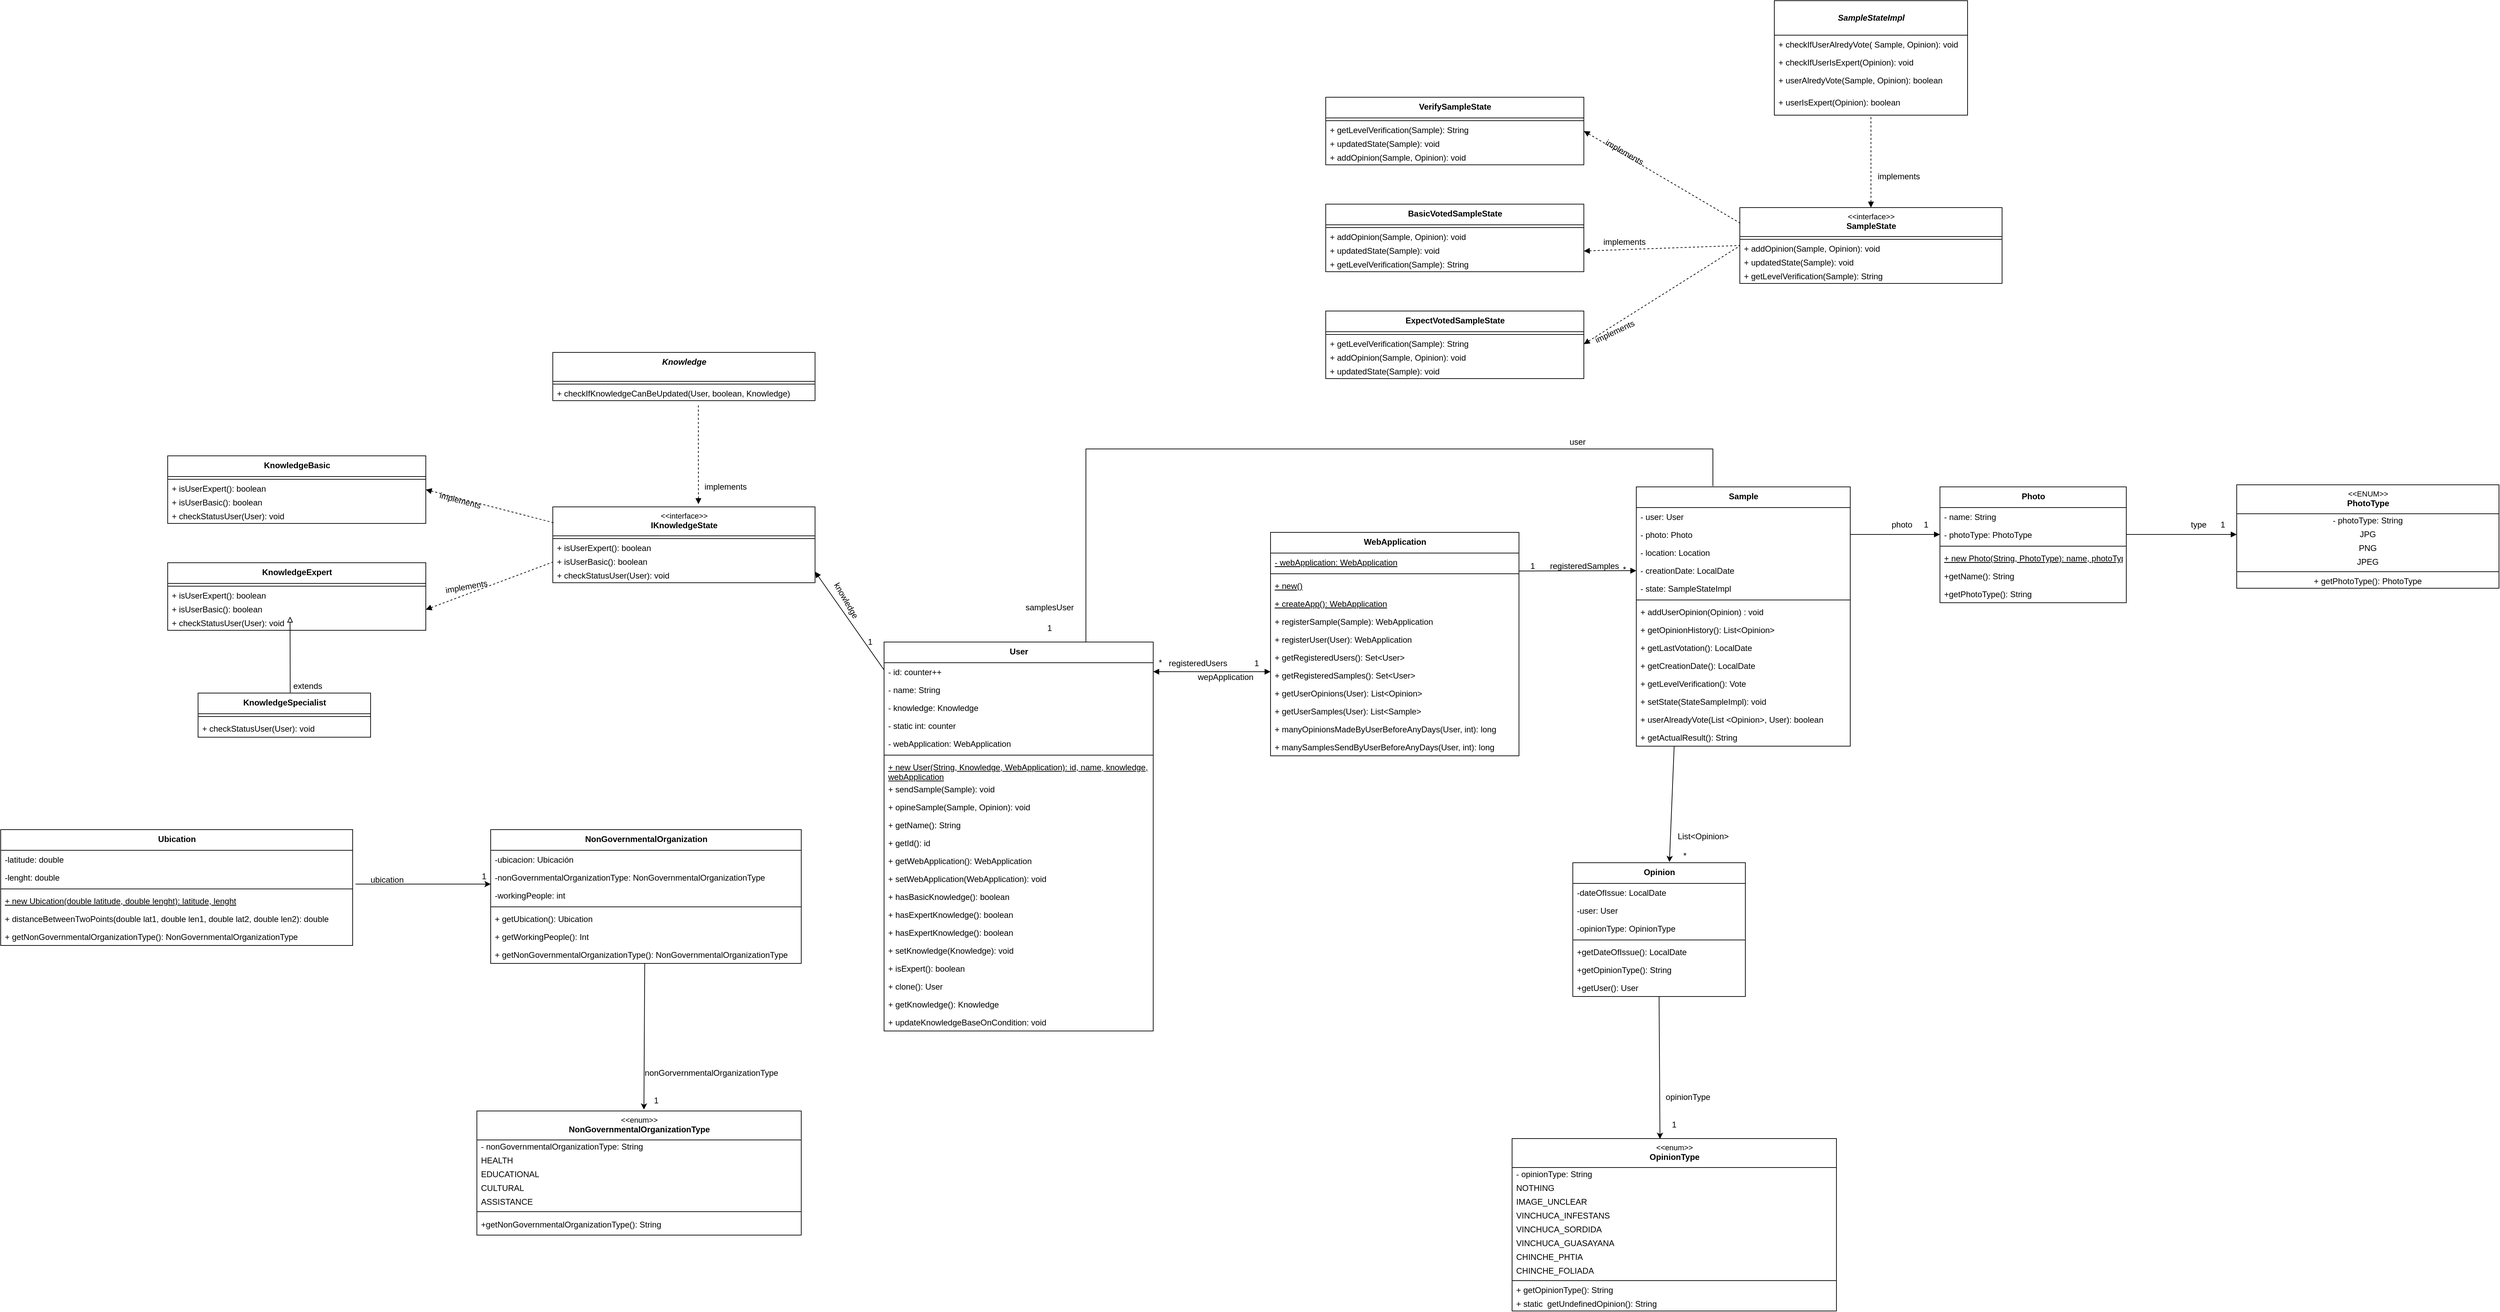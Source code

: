 <mxfile version="18.1.1" type="github">
  <diagram id="ae7LBZ6DJG40jsGKR7rI" name="Page-1">
    <mxGraphModel dx="3349" dy="438" grid="1" gridSize="10" guides="1" tooltips="1" connect="1" arrows="1" fold="1" page="1" pageScale="1" pageWidth="827" pageHeight="1169" math="0" shadow="0">
      <root>
        <mxCell id="0" />
        <mxCell id="1" parent="0" />
        <mxCell id="K2JFEXqpJTepmIrNeF1m-1" value="&lt;span style=&quot;font-size: 12px ; font-weight: 700&quot;&gt;User&lt;/span&gt;" style="swimlane;fontStyle=0;align=center;verticalAlign=top;childLayout=stackLayout;horizontal=1;startSize=30;horizontalStack=0;resizeParent=1;resizeParentMax=0;resizeLast=0;collapsible=0;marginBottom=0;html=1;labelBackgroundColor=none;labelBorderColor=none;fontSize=11;" parent="1" vertex="1">
          <mxGeometry x="-990" y="1250" width="390" height="564" as="geometry" />
        </mxCell>
        <mxCell id="pHlB20BNlkgOtDpx7atT-137" value="- id: counter++" style="text;strokeColor=none;fillColor=none;align=left;verticalAlign=top;spacingLeft=4;spacingRight=4;overflow=hidden;rotatable=0;points=[[0,0.5],[1,0.5]];portConstraint=eastwest;fontStyle=0" parent="K2JFEXqpJTepmIrNeF1m-1" vertex="1">
          <mxGeometry y="30" width="390" height="26" as="geometry" />
        </mxCell>
        <mxCell id="O7m9tue0CmrLmK0lqsz_-73" value="- name: String" style="text;strokeColor=none;fillColor=none;align=left;verticalAlign=top;spacingLeft=4;spacingRight=4;overflow=hidden;rotatable=0;points=[[0,0.5],[1,0.5]];portConstraint=eastwest;fontStyle=0" parent="K2JFEXqpJTepmIrNeF1m-1" vertex="1">
          <mxGeometry y="56" width="390" height="26" as="geometry" />
        </mxCell>
        <mxCell id="-q0EUT8JvktaprCaDrNs-47" value="- knowledge: Knowledge" style="text;strokeColor=none;fillColor=none;align=left;verticalAlign=top;spacingLeft=4;spacingRight=4;overflow=hidden;rotatable=0;points=[[0,0.5],[1,0.5]];portConstraint=eastwest;fontStyle=0" parent="K2JFEXqpJTepmIrNeF1m-1" vertex="1">
          <mxGeometry y="82" width="390" height="26" as="geometry" />
        </mxCell>
        <mxCell id="-q0EUT8JvktaprCaDrNs-48" value="- static int: counter " style="text;strokeColor=none;fillColor=none;align=left;verticalAlign=top;spacingLeft=4;spacingRight=4;overflow=hidden;rotatable=0;points=[[0,0.5],[1,0.5]];portConstraint=eastwest;fontStyle=0" parent="K2JFEXqpJTepmIrNeF1m-1" vertex="1">
          <mxGeometry y="108" width="390" height="26" as="geometry" />
        </mxCell>
        <mxCell id="-q0EUT8JvktaprCaDrNs-49" value="- webApplication: WebApplication" style="text;strokeColor=none;fillColor=none;align=left;verticalAlign=top;spacingLeft=4;spacingRight=4;overflow=hidden;rotatable=0;points=[[0,0.5],[1,0.5]];portConstraint=eastwest;fontStyle=0" parent="K2JFEXqpJTepmIrNeF1m-1" vertex="1">
          <mxGeometry y="134" width="390" height="26" as="geometry" />
        </mxCell>
        <mxCell id="K2JFEXqpJTepmIrNeF1m-3" value="" style="line;strokeWidth=1;fillColor=none;align=left;verticalAlign=middle;spacingTop=-1;spacingLeft=3;spacingRight=3;rotatable=0;labelPosition=right;points=[];portConstraint=eastwest;labelBackgroundColor=none;labelBorderColor=none;fontSize=11;html=1;" parent="K2JFEXqpJTepmIrNeF1m-1" vertex="1">
          <mxGeometry y="160" width="390" height="8" as="geometry" />
        </mxCell>
        <mxCell id="AvihFjAqHNHrfM0knBo_-65" value="+ new User(String, Knowledge, WebApplication): id, name, knowledge, webApplication" style="text;strokeColor=none;fillColor=none;align=left;verticalAlign=top;spacingLeft=4;spacingRight=4;overflow=hidden;rotatable=0;points=[[0,0.5],[1,0.5]];portConstraint=eastwest;fontStyle=4;whiteSpace=wrap;" parent="K2JFEXqpJTepmIrNeF1m-1" vertex="1">
          <mxGeometry y="168" width="390" height="32" as="geometry" />
        </mxCell>
        <mxCell id="-q0EUT8JvktaprCaDrNs-62" value="+ sendSample(Sample): void" style="text;strokeColor=none;fillColor=none;align=left;verticalAlign=top;spacingLeft=4;spacingRight=4;overflow=hidden;rotatable=0;points=[[0,0.5],[1,0.5]];portConstraint=eastwest;fontStyle=0" parent="K2JFEXqpJTepmIrNeF1m-1" vertex="1">
          <mxGeometry y="200" width="390" height="26" as="geometry" />
        </mxCell>
        <mxCell id="AvihFjAqHNHrfM0knBo_-64" value="+ opineSample(Sample, Opinion): void" style="text;strokeColor=none;fillColor=none;align=left;verticalAlign=top;spacingLeft=4;spacingRight=4;overflow=hidden;rotatable=0;points=[[0,0.5],[1,0.5]];portConstraint=eastwest;fontStyle=0" parent="K2JFEXqpJTepmIrNeF1m-1" vertex="1">
          <mxGeometry y="226" width="390" height="26" as="geometry" />
        </mxCell>
        <mxCell id="O7m9tue0CmrLmK0lqsz_-75" value="+ getName(): String" style="text;strokeColor=none;fillColor=none;align=left;verticalAlign=top;spacingLeft=4;spacingRight=4;overflow=hidden;rotatable=0;points=[[0,0.5],[1,0.5]];portConstraint=eastwest;fontStyle=0" parent="K2JFEXqpJTepmIrNeF1m-1" vertex="1">
          <mxGeometry y="252" width="390" height="26" as="geometry" />
        </mxCell>
        <mxCell id="-q0EUT8JvktaprCaDrNs-50" value="+ getId(): id" style="text;strokeColor=none;fillColor=none;align=left;verticalAlign=top;spacingLeft=4;spacingRight=4;overflow=hidden;rotatable=0;points=[[0,0.5],[1,0.5]];portConstraint=eastwest;fontStyle=0" parent="K2JFEXqpJTepmIrNeF1m-1" vertex="1">
          <mxGeometry y="278" width="390" height="26" as="geometry" />
        </mxCell>
        <mxCell id="-q0EUT8JvktaprCaDrNs-51" value="+ getWebApplication(): WebApplication" style="text;strokeColor=none;fillColor=none;align=left;verticalAlign=top;spacingLeft=4;spacingRight=4;overflow=hidden;rotatable=0;points=[[0,0.5],[1,0.5]];portConstraint=eastwest;fontStyle=0" parent="K2JFEXqpJTepmIrNeF1m-1" vertex="1">
          <mxGeometry y="304" width="390" height="26" as="geometry" />
        </mxCell>
        <mxCell id="-q0EUT8JvktaprCaDrNs-53" value="+ setWebApplication(WebApplication): void" style="text;strokeColor=none;fillColor=none;align=left;verticalAlign=top;spacingLeft=4;spacingRight=4;overflow=hidden;rotatable=0;points=[[0,0.5],[1,0.5]];portConstraint=eastwest;fontStyle=0" parent="K2JFEXqpJTepmIrNeF1m-1" vertex="1">
          <mxGeometry y="330" width="390" height="26" as="geometry" />
        </mxCell>
        <mxCell id="-q0EUT8JvktaprCaDrNs-54" value="+ hasBasicKnowledge(): boolean" style="text;strokeColor=none;fillColor=none;align=left;verticalAlign=top;spacingLeft=4;spacingRight=4;overflow=hidden;rotatable=0;points=[[0,0.5],[1,0.5]];portConstraint=eastwest;fontStyle=0" parent="K2JFEXqpJTepmIrNeF1m-1" vertex="1">
          <mxGeometry y="356" width="390" height="26" as="geometry" />
        </mxCell>
        <mxCell id="-q0EUT8JvktaprCaDrNs-55" value="+ hasExpertKnowledge(): boolean" style="text;strokeColor=none;fillColor=none;align=left;verticalAlign=top;spacingLeft=4;spacingRight=4;overflow=hidden;rotatable=0;points=[[0,0.5],[1,0.5]];portConstraint=eastwest;fontStyle=0" parent="K2JFEXqpJTepmIrNeF1m-1" vertex="1">
          <mxGeometry y="382" width="390" height="26" as="geometry" />
        </mxCell>
        <mxCell id="-q0EUT8JvktaprCaDrNs-56" value="+ hasExpertKnowledge(): boolean" style="text;strokeColor=none;fillColor=none;align=left;verticalAlign=top;spacingLeft=4;spacingRight=4;overflow=hidden;rotatable=0;points=[[0,0.5],[1,0.5]];portConstraint=eastwest;fontStyle=0" parent="K2JFEXqpJTepmIrNeF1m-1" vertex="1">
          <mxGeometry y="408" width="390" height="26" as="geometry" />
        </mxCell>
        <mxCell id="-q0EUT8JvktaprCaDrNs-57" value="+ setKnowledge(Knowledge): void&#xa;" style="text;strokeColor=none;fillColor=none;align=left;verticalAlign=top;spacingLeft=4;spacingRight=4;overflow=hidden;rotatable=0;points=[[0,0.5],[1,0.5]];portConstraint=eastwest;fontStyle=0" parent="K2JFEXqpJTepmIrNeF1m-1" vertex="1">
          <mxGeometry y="434" width="390" height="26" as="geometry" />
        </mxCell>
        <mxCell id="-q0EUT8JvktaprCaDrNs-58" value="+ isExpert(): boolean&#xa;" style="text;strokeColor=none;fillColor=none;align=left;verticalAlign=top;spacingLeft=4;spacingRight=4;overflow=hidden;rotatable=0;points=[[0,0.5],[1,0.5]];portConstraint=eastwest;fontStyle=0" parent="K2JFEXqpJTepmIrNeF1m-1" vertex="1">
          <mxGeometry y="460" width="390" height="26" as="geometry" />
        </mxCell>
        <mxCell id="-q0EUT8JvktaprCaDrNs-59" value="+ clone(): User" style="text;strokeColor=none;fillColor=none;align=left;verticalAlign=top;spacingLeft=4;spacingRight=4;overflow=hidden;rotatable=0;points=[[0,0.5],[1,0.5]];portConstraint=eastwest;fontStyle=0" parent="K2JFEXqpJTepmIrNeF1m-1" vertex="1">
          <mxGeometry y="486" width="390" height="26" as="geometry" />
        </mxCell>
        <mxCell id="-q0EUT8JvktaprCaDrNs-60" value="+ getKnowledge(): Knowledge" style="text;strokeColor=none;fillColor=none;align=left;verticalAlign=top;spacingLeft=4;spacingRight=4;overflow=hidden;rotatable=0;points=[[0,0.5],[1,0.5]];portConstraint=eastwest;fontStyle=0" parent="K2JFEXqpJTepmIrNeF1m-1" vertex="1">
          <mxGeometry y="512" width="390" height="26" as="geometry" />
        </mxCell>
        <mxCell id="-q0EUT8JvktaprCaDrNs-61" value="+ updateKnowledgeBaseOnCondition: void" style="text;strokeColor=none;fillColor=none;align=left;verticalAlign=top;spacingLeft=4;spacingRight=4;overflow=hidden;rotatable=0;points=[[0,0.5],[1,0.5]];portConstraint=eastwest;fontStyle=0" parent="K2JFEXqpJTepmIrNeF1m-1" vertex="1">
          <mxGeometry y="538" width="390" height="26" as="geometry" />
        </mxCell>
        <mxCell id="K2JFEXqpJTepmIrNeF1m-9" value="&amp;lt;&amp;lt;interface&amp;gt;&amp;gt;&lt;br&gt;&lt;b style=&quot;font-size: 12px;&quot;&gt;IKnowledgeState&lt;/b&gt;" style="swimlane;fontStyle=0;align=center;verticalAlign=top;childLayout=stackLayout;horizontal=1;startSize=42;horizontalStack=0;resizeParent=1;resizeParentMax=0;resizeLast=0;collapsible=0;marginBottom=0;html=1;labelBackgroundColor=none;labelBorderColor=none;fontSize=11;" parent="1" vertex="1">
          <mxGeometry x="-1470" y="1054" width="380" height="110" as="geometry" />
        </mxCell>
        <mxCell id="K2JFEXqpJTepmIrNeF1m-10" value="" style="line;strokeWidth=1;fillColor=none;align=left;verticalAlign=middle;spacingTop=-1;spacingLeft=3;spacingRight=3;rotatable=0;labelPosition=right;points=[];portConstraint=eastwest;labelBackgroundColor=none;labelBorderColor=none;fontSize=11;html=1;" parent="K2JFEXqpJTepmIrNeF1m-9" vertex="1">
          <mxGeometry y="42" width="380" height="8" as="geometry" />
        </mxCell>
        <mxCell id="AvihFjAqHNHrfM0knBo_-19" value="&lt;span style=&quot;font-size: 12px&quot;&gt;+ isUserExpert(): boolean&lt;/span&gt;" style="text;html=1;strokeColor=none;fillColor=none;align=left;verticalAlign=middle;spacingLeft=4;spacingRight=4;overflow=hidden;rotatable=0;points=[[0,0.5],[1,0.5]];portConstraint=eastwest;labelBackgroundColor=none;labelBorderColor=none;fontSize=11;" parent="K2JFEXqpJTepmIrNeF1m-9" vertex="1">
          <mxGeometry y="50" width="380" height="20" as="geometry" />
        </mxCell>
        <mxCell id="AvihFjAqHNHrfM0knBo_-20" value="&lt;span style=&quot;font-size: 12px&quot;&gt;+ isUserBasic(): boolean&lt;/span&gt;" style="text;html=1;strokeColor=none;fillColor=none;align=left;verticalAlign=middle;spacingLeft=4;spacingRight=4;overflow=hidden;rotatable=0;points=[[0,0.5],[1,0.5]];portConstraint=eastwest;labelBackgroundColor=none;labelBorderColor=none;fontSize=11;" parent="K2JFEXqpJTepmIrNeF1m-9" vertex="1">
          <mxGeometry y="70" width="380" height="20" as="geometry" />
        </mxCell>
        <mxCell id="AvihFjAqHNHrfM0knBo_-21" value="&lt;font style=&quot;font-size: 12px;&quot;&gt;+ checkStatusUser(User): void&lt;/font&gt;" style="text;html=1;strokeColor=none;fillColor=none;align=left;verticalAlign=middle;spacingLeft=4;spacingRight=4;overflow=hidden;rotatable=0;points=[[0,0.5],[1,0.5]];portConstraint=eastwest;labelBackgroundColor=none;labelBorderColor=none;fontSize=10;" parent="K2JFEXqpJTepmIrNeF1m-9" vertex="1">
          <mxGeometry y="90" width="380" height="20" as="geometry" />
        </mxCell>
        <mxCell id="pHlB20BNlkgOtDpx7atT-3" value="&lt;span style=&quot;font-size: 12px ; font-weight: 700&quot;&gt;Sample&lt;/span&gt;" style="swimlane;fontStyle=0;align=center;verticalAlign=top;childLayout=stackLayout;horizontal=1;startSize=30;horizontalStack=0;resizeParent=1;resizeParentMax=0;resizeLast=0;collapsible=0;marginBottom=0;html=1;labelBackgroundColor=none;labelBorderColor=none;fontSize=11;" parent="1" vertex="1">
          <mxGeometry x="100" y="1025" width="310" height="376" as="geometry" />
        </mxCell>
        <mxCell id="_neJQCjdiO2XLyn74PPV-8" value="- user: User" style="text;strokeColor=none;fillColor=none;align=left;verticalAlign=top;spacingLeft=4;spacingRight=4;overflow=hidden;rotatable=0;points=[[0,0.5],[1,0.5]];portConstraint=eastwest;fontStyle=0" parent="pHlB20BNlkgOtDpx7atT-3" vertex="1">
          <mxGeometry y="30" width="310" height="26" as="geometry" />
        </mxCell>
        <mxCell id="AvihFjAqHNHrfM0knBo_-63" value="- photo: Photo " style="text;strokeColor=none;fillColor=none;align=left;verticalAlign=top;spacingLeft=4;spacingRight=4;overflow=hidden;rotatable=0;points=[[0,0.5],[1,0.5]];portConstraint=eastwest;fontStyle=0" parent="pHlB20BNlkgOtDpx7atT-3" vertex="1">
          <mxGeometry y="56" width="310" height="26" as="geometry" />
        </mxCell>
        <mxCell id="-q0EUT8JvktaprCaDrNs-35" value="- location: Location" style="text;strokeColor=none;fillColor=none;align=left;verticalAlign=top;spacingLeft=4;spacingRight=4;overflow=hidden;rotatable=0;points=[[0,0.5],[1,0.5]];portConstraint=eastwest;fontStyle=0" parent="pHlB20BNlkgOtDpx7atT-3" vertex="1">
          <mxGeometry y="82" width="310" height="26" as="geometry" />
        </mxCell>
        <mxCell id="-q0EUT8JvktaprCaDrNs-36" value="- creationDate: LocalDate" style="text;strokeColor=none;fillColor=none;align=left;verticalAlign=top;spacingLeft=4;spacingRight=4;overflow=hidden;rotatable=0;points=[[0,0.5],[1,0.5]];portConstraint=eastwest;fontStyle=0" parent="pHlB20BNlkgOtDpx7atT-3" vertex="1">
          <mxGeometry y="108" width="310" height="26" as="geometry" />
        </mxCell>
        <mxCell id="-q0EUT8JvktaprCaDrNs-37" value="- state: SampleStateImpl" style="text;strokeColor=none;fillColor=none;align=left;verticalAlign=top;spacingLeft=4;spacingRight=4;overflow=hidden;rotatable=0;points=[[0,0.5],[1,0.5]];portConstraint=eastwest;fontStyle=0" parent="pHlB20BNlkgOtDpx7atT-3" vertex="1">
          <mxGeometry y="134" width="310" height="26" as="geometry" />
        </mxCell>
        <mxCell id="pHlB20BNlkgOtDpx7atT-5" value="" style="line;strokeWidth=1;fillColor=none;align=left;verticalAlign=middle;spacingTop=-1;spacingLeft=3;spacingRight=3;rotatable=0;labelPosition=right;points=[];portConstraint=eastwest;labelBackgroundColor=none;labelBorderColor=none;fontSize=11;html=1;" parent="pHlB20BNlkgOtDpx7atT-3" vertex="1">
          <mxGeometry y="160" width="310" height="8" as="geometry" />
        </mxCell>
        <mxCell id="pHlB20BNlkgOtDpx7atT-6" value="+ addUserOpinion(Opinion) : void" style="text;strokeColor=none;fillColor=none;align=left;verticalAlign=top;spacingLeft=4;spacingRight=4;overflow=hidden;rotatable=0;points=[[0,0.5],[1,0.5]];portConstraint=eastwest;fontStyle=0" parent="pHlB20BNlkgOtDpx7atT-3" vertex="1">
          <mxGeometry y="168" width="310" height="26" as="geometry" />
        </mxCell>
        <mxCell id="_neJQCjdiO2XLyn74PPV-9" value="+ getOpinionHistory(): List&lt;Opinion&gt;" style="text;strokeColor=none;fillColor=none;align=left;verticalAlign=top;spacingLeft=4;spacingRight=4;overflow=hidden;rotatable=0;points=[[0,0.5],[1,0.5]];portConstraint=eastwest;fontStyle=0" parent="pHlB20BNlkgOtDpx7atT-3" vertex="1">
          <mxGeometry y="194" width="310" height="26" as="geometry" />
        </mxCell>
        <mxCell id="_neJQCjdiO2XLyn74PPV-10" value="+ getLastVotation(): LocalDate" style="text;strokeColor=none;fillColor=none;align=left;verticalAlign=top;spacingLeft=4;spacingRight=4;overflow=hidden;rotatable=0;points=[[0,0.5],[1,0.5]];portConstraint=eastwest;fontStyle=0" parent="pHlB20BNlkgOtDpx7atT-3" vertex="1">
          <mxGeometry y="220" width="310" height="26" as="geometry" />
        </mxCell>
        <mxCell id="_neJQCjdiO2XLyn74PPV-11" value="+ getCreationDate(): LocalDate" style="text;strokeColor=none;fillColor=none;align=left;verticalAlign=top;spacingLeft=4;spacingRight=4;overflow=hidden;rotatable=0;points=[[0,0.5],[1,0.5]];portConstraint=eastwest;fontStyle=0" parent="pHlB20BNlkgOtDpx7atT-3" vertex="1">
          <mxGeometry y="246" width="310" height="26" as="geometry" />
        </mxCell>
        <mxCell id="-q0EUT8JvktaprCaDrNs-41" value="+ getLevelVerification(): Vote" style="text;strokeColor=none;fillColor=none;align=left;verticalAlign=top;spacingLeft=4;spacingRight=4;overflow=hidden;rotatable=0;points=[[0,0.5],[1,0.5]];portConstraint=eastwest;fontStyle=0" parent="pHlB20BNlkgOtDpx7atT-3" vertex="1">
          <mxGeometry y="272" width="310" height="26" as="geometry" />
        </mxCell>
        <mxCell id="-q0EUT8JvktaprCaDrNs-44" value="+ setState(StateSampleImpl): void" style="text;strokeColor=none;fillColor=none;align=left;verticalAlign=top;spacingLeft=4;spacingRight=4;overflow=hidden;rotatable=0;points=[[0,0.5],[1,0.5]];portConstraint=eastwest;fontStyle=0" parent="pHlB20BNlkgOtDpx7atT-3" vertex="1">
          <mxGeometry y="298" width="310" height="26" as="geometry" />
        </mxCell>
        <mxCell id="-q0EUT8JvktaprCaDrNs-45" value="+ userAlreadyVote(List &lt;Opinion&gt;, User): boolean" style="text;strokeColor=none;fillColor=none;align=left;verticalAlign=top;spacingLeft=4;spacingRight=4;overflow=hidden;rotatable=0;points=[[0,0.5],[1,0.5]];portConstraint=eastwest;fontStyle=0" parent="pHlB20BNlkgOtDpx7atT-3" vertex="1">
          <mxGeometry y="324" width="310" height="26" as="geometry" />
        </mxCell>
        <mxCell id="-q0EUT8JvktaprCaDrNs-46" value="+ getActualResult(): String" style="text;strokeColor=none;fillColor=none;align=left;verticalAlign=top;spacingLeft=4;spacingRight=4;overflow=hidden;rotatable=0;points=[[0,0.5],[1,0.5]];portConstraint=eastwest;fontStyle=0" parent="pHlB20BNlkgOtDpx7atT-3" vertex="1">
          <mxGeometry y="350" width="310" height="26" as="geometry" />
        </mxCell>
        <mxCell id="pHlB20BNlkgOtDpx7atT-100" value="&lt;span style=&quot;font-size: 12px;&quot;&gt;&lt;b&gt;Photo&lt;/b&gt;&lt;/span&gt;" style="swimlane;fontStyle=0;align=center;verticalAlign=top;childLayout=stackLayout;horizontal=1;startSize=30;horizontalStack=0;resizeParent=1;resizeParentMax=0;resizeLast=0;collapsible=0;marginBottom=0;html=1;labelBackgroundColor=none;labelBorderColor=none;fontSize=11;" parent="1" vertex="1">
          <mxGeometry x="540" y="1025" width="270" height="168" as="geometry" />
        </mxCell>
        <mxCell id="pHlB20BNlkgOtDpx7atT-103" value="- name: String" style="text;strokeColor=none;fillColor=none;align=left;verticalAlign=top;spacingLeft=4;spacingRight=4;overflow=hidden;rotatable=0;points=[[0,0.5],[1,0.5]];portConstraint=eastwest;fontStyle=0" parent="pHlB20BNlkgOtDpx7atT-100" vertex="1">
          <mxGeometry y="30" width="270" height="26" as="geometry" />
        </mxCell>
        <mxCell id="-q0EUT8JvktaprCaDrNs-30" value="- photoType: PhotoType" style="text;strokeColor=none;fillColor=none;align=left;verticalAlign=top;spacingLeft=4;spacingRight=4;overflow=hidden;rotatable=0;points=[[0,0.5],[1,0.5]];portConstraint=eastwest;fontStyle=0" parent="pHlB20BNlkgOtDpx7atT-100" vertex="1">
          <mxGeometry y="56" width="270" height="26" as="geometry" />
        </mxCell>
        <mxCell id="pHlB20BNlkgOtDpx7atT-102" value="" style="line;strokeWidth=1;fillColor=none;align=left;verticalAlign=middle;spacingTop=-1;spacingLeft=3;spacingRight=3;rotatable=0;labelPosition=right;points=[];portConstraint=eastwest;labelBackgroundColor=none;labelBorderColor=none;fontSize=11;html=1;" parent="pHlB20BNlkgOtDpx7atT-100" vertex="1">
          <mxGeometry y="82" width="270" height="8" as="geometry" />
        </mxCell>
        <mxCell id="-q0EUT8JvktaprCaDrNs-32" value="+ new Photo(String, PhotoType): name, photoType" style="text;strokeColor=none;fillColor=none;align=left;verticalAlign=top;spacingLeft=4;spacingRight=4;overflow=hidden;rotatable=0;points=[[0,0.5],[1,0.5]];portConstraint=eastwest;fontStyle=4" parent="pHlB20BNlkgOtDpx7atT-100" vertex="1">
          <mxGeometry y="90" width="270" height="26" as="geometry" />
        </mxCell>
        <mxCell id="-q0EUT8JvktaprCaDrNs-33" value="+getName(): String" style="text;strokeColor=none;fillColor=none;align=left;verticalAlign=top;spacingLeft=4;spacingRight=4;overflow=hidden;rotatable=0;points=[[0,0.5],[1,0.5]];portConstraint=eastwest;fontStyle=0" parent="pHlB20BNlkgOtDpx7atT-100" vertex="1">
          <mxGeometry y="116" width="270" height="26" as="geometry" />
        </mxCell>
        <mxCell id="-q0EUT8JvktaprCaDrNs-34" value="+getPhotoType(): String" style="text;strokeColor=none;fillColor=none;align=left;verticalAlign=top;spacingLeft=4;spacingRight=4;overflow=hidden;rotatable=0;points=[[0,0.5],[1,0.5]];portConstraint=eastwest;fontStyle=0" parent="pHlB20BNlkgOtDpx7atT-100" vertex="1">
          <mxGeometry y="142" width="270" height="26" as="geometry" />
        </mxCell>
        <mxCell id="cK6lhMqTZY_zGtxXsKJP-35" value="&lt;b style=&quot;font-size: 12px;&quot;&gt;KnowledgeBasic&lt;/b&gt;" style="swimlane;fontStyle=0;align=center;verticalAlign=top;childLayout=stackLayout;horizontal=1;startSize=30;horizontalStack=0;resizeParent=1;resizeParentMax=0;resizeLast=0;collapsible=0;marginBottom=0;html=1;labelBackgroundColor=none;labelBorderColor=none;fontSize=11;" parent="1" vertex="1">
          <mxGeometry x="-2028" y="980" width="374" height="98" as="geometry" />
        </mxCell>
        <mxCell id="cK6lhMqTZY_zGtxXsKJP-36" value="" style="line;strokeWidth=1;fillColor=none;align=left;verticalAlign=middle;spacingTop=-1;spacingLeft=3;spacingRight=3;rotatable=0;labelPosition=right;points=[];portConstraint=eastwest;labelBackgroundColor=none;labelBorderColor=none;fontSize=11;html=1;" parent="cK6lhMqTZY_zGtxXsKJP-35" vertex="1">
          <mxGeometry y="30" width="374" height="8" as="geometry" />
        </mxCell>
        <mxCell id="AvihFjAqHNHrfM0knBo_-27" value="&lt;span style=&quot;font-size: 12px&quot;&gt;+ isUserExpert(): boolean&lt;/span&gt;" style="text;html=1;strokeColor=none;fillColor=none;align=left;verticalAlign=middle;spacingLeft=4;spacingRight=4;overflow=hidden;rotatable=0;points=[[0,0.5],[1,0.5]];portConstraint=eastwest;labelBackgroundColor=none;labelBorderColor=none;fontSize=11;" parent="cK6lhMqTZY_zGtxXsKJP-35" vertex="1">
          <mxGeometry y="38" width="374" height="20" as="geometry" />
        </mxCell>
        <mxCell id="AvihFjAqHNHrfM0knBo_-28" value="&lt;span style=&quot;font-size: 12px&quot;&gt;+ isUserBasic(): boolean&lt;/span&gt;" style="text;html=1;strokeColor=none;fillColor=none;align=left;verticalAlign=middle;spacingLeft=4;spacingRight=4;overflow=hidden;rotatable=0;points=[[0,0.5],[1,0.5]];portConstraint=eastwest;labelBackgroundColor=none;labelBorderColor=none;fontSize=11;" parent="cK6lhMqTZY_zGtxXsKJP-35" vertex="1">
          <mxGeometry y="58" width="374" height="20" as="geometry" />
        </mxCell>
        <mxCell id="AvihFjAqHNHrfM0knBo_-29" value="&lt;span style=&quot;font-size: 12px;&quot;&gt;+ checkStatusUser(User): void&lt;/span&gt;" style="text;html=1;strokeColor=none;fillColor=none;align=left;verticalAlign=middle;spacingLeft=4;spacingRight=4;overflow=hidden;rotatable=0;points=[[0,0.5],[1,0.5]];portConstraint=eastwest;labelBackgroundColor=none;labelBorderColor=none;fontSize=11;" parent="cK6lhMqTZY_zGtxXsKJP-35" vertex="1">
          <mxGeometry y="78" width="374" height="20" as="geometry" />
        </mxCell>
        <mxCell id="cK6lhMqTZY_zGtxXsKJP-38" value="&lt;b style=&quot;font-size: 12px;&quot;&gt;KnowledgeExpert&lt;/b&gt;" style="swimlane;fontStyle=0;align=center;verticalAlign=top;childLayout=stackLayout;horizontal=1;startSize=30;horizontalStack=0;resizeParent=1;resizeParentMax=0;resizeLast=0;collapsible=0;marginBottom=0;html=1;labelBackgroundColor=none;labelBorderColor=none;fontSize=11;" parent="1" vertex="1">
          <mxGeometry x="-2028" y="1135" width="374" height="98" as="geometry" />
        </mxCell>
        <mxCell id="cK6lhMqTZY_zGtxXsKJP-39" value="" style="line;strokeWidth=1;fillColor=none;align=left;verticalAlign=middle;spacingTop=-1;spacingLeft=3;spacingRight=3;rotatable=0;labelPosition=right;points=[];portConstraint=eastwest;labelBackgroundColor=none;labelBorderColor=none;fontSize=11;html=1;" parent="cK6lhMqTZY_zGtxXsKJP-38" vertex="1">
          <mxGeometry y="30" width="374" height="8" as="geometry" />
        </mxCell>
        <mxCell id="AvihFjAqHNHrfM0knBo_-32" value="&lt;span style=&quot;font-size: 12px&quot;&gt;+ isUserExpert(): boolean&lt;/span&gt;" style="text;html=1;strokeColor=none;fillColor=none;align=left;verticalAlign=middle;spacingLeft=4;spacingRight=4;overflow=hidden;rotatable=0;points=[[0,0.5],[1,0.5]];portConstraint=eastwest;labelBackgroundColor=none;labelBorderColor=none;fontSize=11;" parent="cK6lhMqTZY_zGtxXsKJP-38" vertex="1">
          <mxGeometry y="38" width="374" height="20" as="geometry" />
        </mxCell>
        <mxCell id="AvihFjAqHNHrfM0knBo_-33" value="&lt;span style=&quot;font-size: 12px&quot;&gt;+ isUserBasic(): boolean&lt;/span&gt;" style="text;html=1;strokeColor=none;fillColor=none;align=left;verticalAlign=middle;spacingLeft=4;spacingRight=4;overflow=hidden;rotatable=0;points=[[0,0.5],[1,0.5]];portConstraint=eastwest;labelBackgroundColor=none;labelBorderColor=none;fontSize=11;" parent="cK6lhMqTZY_zGtxXsKJP-38" vertex="1">
          <mxGeometry y="58" width="374" height="20" as="geometry" />
        </mxCell>
        <mxCell id="AvihFjAqHNHrfM0knBo_-34" value="&lt;span style=&quot;font-size: 12px&quot;&gt;+ checkStatusUser(User): void&lt;/span&gt;" style="text;html=1;strokeColor=none;fillColor=none;align=left;verticalAlign=middle;spacingLeft=4;spacingRight=4;overflow=hidden;rotatable=0;points=[[0,0.5],[1,0.5]];portConstraint=eastwest;labelBackgroundColor=none;labelBorderColor=none;fontSize=11;" parent="cK6lhMqTZY_zGtxXsKJP-38" vertex="1">
          <mxGeometry y="78" width="374" height="20" as="geometry" />
        </mxCell>
        <mxCell id="cK6lhMqTZY_zGtxXsKJP-41" value="&lt;b style=&quot;font-size: 12px;&quot;&gt;Knowledge&lt;/b&gt;&lt;span style=&quot;font-size: 12px;&quot;&gt;&lt;b&gt;Specialist&lt;/b&gt;&lt;/span&gt;" style="swimlane;fontStyle=0;align=center;verticalAlign=top;childLayout=stackLayout;horizontal=1;startSize=30;horizontalStack=0;resizeParent=1;resizeParentMax=0;resizeLast=0;collapsible=0;marginBottom=0;html=1;labelBackgroundColor=none;labelBorderColor=none;fontSize=11;" parent="1" vertex="1">
          <mxGeometry x="-1984" y="1324" width="250" height="64" as="geometry" />
        </mxCell>
        <mxCell id="cK6lhMqTZY_zGtxXsKJP-42" value="" style="line;strokeWidth=1;fillColor=none;align=left;verticalAlign=middle;spacingTop=-1;spacingLeft=3;spacingRight=3;rotatable=0;labelPosition=right;points=[];portConstraint=eastwest;labelBackgroundColor=none;labelBorderColor=none;fontSize=11;html=1;" parent="cK6lhMqTZY_zGtxXsKJP-41" vertex="1">
          <mxGeometry y="30" width="250" height="8" as="geometry" />
        </mxCell>
        <mxCell id="cK6lhMqTZY_zGtxXsKJP-43" value="+ checkStatusUser(User): void" style="text;strokeColor=none;fillColor=none;align=left;verticalAlign=top;spacingLeft=4;spacingRight=4;overflow=hidden;rotatable=0;points=[[0,0.5],[1,0.5]];portConstraint=eastwest;fontStyle=0" parent="cK6lhMqTZY_zGtxXsKJP-41" vertex="1">
          <mxGeometry y="38" width="250" height="26" as="geometry" />
        </mxCell>
        <mxCell id="AvihFjAqHNHrfM0knBo_-1" value="&lt;span style=&quot;font-size: 12px ; font-weight: 700&quot;&gt;WebApplication&lt;/span&gt;" style="swimlane;fontStyle=0;align=center;verticalAlign=top;childLayout=stackLayout;horizontal=1;startSize=30;horizontalStack=0;resizeParent=1;resizeParentMax=0;resizeLast=0;collapsible=0;marginBottom=0;html=1;labelBackgroundColor=none;labelBorderColor=none;fontSize=11;" parent="1" vertex="1">
          <mxGeometry x="-430" y="1091" width="360" height="324" as="geometry" />
        </mxCell>
        <mxCell id="AvihFjAqHNHrfM0knBo_-5" value="- webApplication: WebApplication" style="text;strokeColor=none;fillColor=none;align=left;verticalAlign=top;spacingLeft=4;spacingRight=4;overflow=hidden;rotatable=0;points=[[0,0.5],[1,0.5]];portConstraint=eastwest;fontStyle=4" parent="AvihFjAqHNHrfM0knBo_-1" vertex="1">
          <mxGeometry y="30" width="360" height="26" as="geometry" />
        </mxCell>
        <mxCell id="AvihFjAqHNHrfM0knBo_-3" value="" style="line;strokeWidth=1;fillColor=none;align=left;verticalAlign=middle;spacingTop=-1;spacingLeft=3;spacingRight=3;rotatable=0;labelPosition=right;points=[];portConstraint=eastwest;labelBackgroundColor=none;labelBorderColor=none;fontSize=11;html=1;" parent="AvihFjAqHNHrfM0knBo_-1" vertex="1">
          <mxGeometry y="56" width="360" height="8" as="geometry" />
        </mxCell>
        <mxCell id="AvihFjAqHNHrfM0knBo_-4" value="+ new()" style="text;strokeColor=none;fillColor=none;align=left;verticalAlign=top;spacingLeft=4;spacingRight=4;overflow=hidden;rotatable=0;points=[[0,0.5],[1,0.5]];portConstraint=eastwest;fontStyle=4" parent="AvihFjAqHNHrfM0knBo_-1" vertex="1">
          <mxGeometry y="64" width="360" height="26" as="geometry" />
        </mxCell>
        <mxCell id="AvihFjAqHNHrfM0knBo_-12" value="+ createApp(): WebApplication" style="text;strokeColor=none;fillColor=none;align=left;verticalAlign=top;spacingLeft=4;spacingRight=4;overflow=hidden;rotatable=0;points=[[0,0.5],[1,0.5]];portConstraint=eastwest;fontStyle=4" parent="AvihFjAqHNHrfM0knBo_-1" vertex="1">
          <mxGeometry y="90" width="360" height="26" as="geometry" />
        </mxCell>
        <mxCell id="O7m9tue0CmrLmK0lqsz_-69" value="+ registerSample(Sample): WebApplication" style="text;strokeColor=none;fillColor=none;align=left;verticalAlign=top;spacingLeft=4;spacingRight=4;overflow=hidden;rotatable=0;points=[[0,0.5],[1,0.5]];portConstraint=eastwest;fontStyle=0" parent="AvihFjAqHNHrfM0knBo_-1" vertex="1">
          <mxGeometry y="116" width="360" height="26" as="geometry" />
        </mxCell>
        <mxCell id="O7m9tue0CmrLmK0lqsz_-70" value="+ registerUser(User): WebApplication" style="text;strokeColor=none;fillColor=none;align=left;verticalAlign=top;spacingLeft=4;spacingRight=4;overflow=hidden;rotatable=0;points=[[0,0.5],[1,0.5]];portConstraint=eastwest;fontStyle=0" parent="AvihFjAqHNHrfM0knBo_-1" vertex="1">
          <mxGeometry y="142" width="360" height="26" as="geometry" />
        </mxCell>
        <mxCell id="O7m9tue0CmrLmK0lqsz_-71" value="+ getRegisteredUsers(): Set&lt;User&gt;" style="text;strokeColor=none;fillColor=none;align=left;verticalAlign=top;spacingLeft=4;spacingRight=4;overflow=hidden;rotatable=0;points=[[0,0.5],[1,0.5]];portConstraint=eastwest;fontStyle=0" parent="AvihFjAqHNHrfM0knBo_-1" vertex="1">
          <mxGeometry y="168" width="360" height="26" as="geometry" />
        </mxCell>
        <mxCell id="O7m9tue0CmrLmK0lqsz_-72" value="+ getRegisteredSamples(): Set&lt;User&gt;" style="text;strokeColor=none;fillColor=none;align=left;verticalAlign=top;spacingLeft=4;spacingRight=4;overflow=hidden;rotatable=0;points=[[0,0.5],[1,0.5]];portConstraint=eastwest;fontStyle=0" parent="AvihFjAqHNHrfM0knBo_-1" vertex="1">
          <mxGeometry y="194" width="360" height="26" as="geometry" />
        </mxCell>
        <mxCell id="-q0EUT8JvktaprCaDrNs-77" value="+ getUserOpinions(User): List&lt;Opinion&gt;" style="text;strokeColor=none;fillColor=none;align=left;verticalAlign=top;spacingLeft=4;spacingRight=4;overflow=hidden;rotatable=0;points=[[0,0.5],[1,0.5]];portConstraint=eastwest;fontStyle=0" parent="AvihFjAqHNHrfM0knBo_-1" vertex="1">
          <mxGeometry y="220" width="360" height="26" as="geometry" />
        </mxCell>
        <mxCell id="-q0EUT8JvktaprCaDrNs-80" value="+ getUserSamples(User): List&lt;Sample&gt;" style="text;strokeColor=none;fillColor=none;align=left;verticalAlign=top;spacingLeft=4;spacingRight=4;overflow=hidden;rotatable=0;points=[[0,0.5],[1,0.5]];portConstraint=eastwest;fontStyle=0" parent="AvihFjAqHNHrfM0knBo_-1" vertex="1">
          <mxGeometry y="246" width="360" height="26" as="geometry" />
        </mxCell>
        <mxCell id="-q0EUT8JvktaprCaDrNs-78" value="+ manyOpinionsMadeByUserBeforeAnyDays(User, int): long" style="text;strokeColor=none;fillColor=none;align=left;verticalAlign=top;spacingLeft=4;spacingRight=4;overflow=hidden;rotatable=0;points=[[0,0.5],[1,0.5]];portConstraint=eastwest;fontStyle=0" parent="AvihFjAqHNHrfM0knBo_-1" vertex="1">
          <mxGeometry y="272" width="360" height="26" as="geometry" />
        </mxCell>
        <mxCell id="-q0EUT8JvktaprCaDrNs-79" value="+ manySamplesSendByUserBeforeAnyDays(User, int): long" style="text;strokeColor=none;fillColor=none;align=left;verticalAlign=top;spacingLeft=4;spacingRight=4;overflow=hidden;rotatable=0;points=[[0,0.5],[1,0.5]];portConstraint=eastwest;fontStyle=0" parent="AvihFjAqHNHrfM0knBo_-1" vertex="1">
          <mxGeometry y="298" width="360" height="26" as="geometry" />
        </mxCell>
        <mxCell id="AvihFjAqHNHrfM0knBo_-8" value="" style="endArrow=block;html=1;rounded=0;exitX=1;exitY=0.5;exitDx=0;exitDy=0;startArrow=block;startFill=1;endFill=1;" parent="1" source="pHlB20BNlkgOtDpx7atT-137" edge="1">
          <mxGeometry width="50" height="50" relative="1" as="geometry">
            <mxPoint x="-400" y="850" as="sourcePoint" />
            <mxPoint x="-430" y="1293" as="targetPoint" />
          </mxGeometry>
        </mxCell>
        <mxCell id="AvihFjAqHNHrfM0knBo_-9" value="registeredUsers" style="text;html=1;strokeColor=none;fillColor=none;align=center;verticalAlign=middle;whiteSpace=wrap;rounded=0;" parent="1" vertex="1">
          <mxGeometry x="-580" y="1271" width="90" height="20" as="geometry" />
        </mxCell>
        <mxCell id="AvihFjAqHNHrfM0knBo_-11" value="1" style="text;html=1;strokeColor=none;fillColor=none;align=center;verticalAlign=middle;whiteSpace=wrap;rounded=0;" parent="1" vertex="1">
          <mxGeometry x="-470" y="1271" width="40" height="20" as="geometry" />
        </mxCell>
        <mxCell id="AvihFjAqHNHrfM0knBo_-13" value="" style="endArrow=none;html=1;rounded=0;entryX=0;entryY=0.403;entryDx=0;entryDy=0;exitX=1;exitY=0.2;exitDx=0;exitDy=0;startArrow=block;startFill=1;entryPerimeter=0;exitPerimeter=0;" parent="1" source="AvihFjAqHNHrfM0knBo_-21" target="pHlB20BNlkgOtDpx7atT-137" edge="1">
          <mxGeometry width="50" height="50" relative="1" as="geometry">
            <mxPoint x="-1090" y="1090.688" as="sourcePoint" />
            <mxPoint x="-960" y="1188" as="targetPoint" />
          </mxGeometry>
        </mxCell>
        <mxCell id="AvihFjAqHNHrfM0knBo_-14" value="1" style="text;html=1;strokeColor=none;fillColor=none;align=center;verticalAlign=middle;whiteSpace=wrap;rounded=0;" parent="1" vertex="1">
          <mxGeometry x="-1030" y="1240" width="40" height="20" as="geometry" />
        </mxCell>
        <mxCell id="AvihFjAqHNHrfM0knBo_-15" value="knowledge" style="text;html=1;strokeColor=none;fillColor=none;align=center;verticalAlign=middle;whiteSpace=wrap;rounded=0;rotation=60;" parent="1" vertex="1">
          <mxGeometry x="-1090" y="1180" width="90" height="20" as="geometry" />
        </mxCell>
        <mxCell id="AvihFjAqHNHrfM0knBo_-24" value="" style="endArrow=none;html=1;rounded=0;exitX=1;exitY=0.5;exitDx=0;exitDy=0;startArrow=block;startFill=1;entryX=0.003;entryY=0.209;entryDx=0;entryDy=0;entryPerimeter=0;dashed=1;" parent="1" source="cK6lhMqTZY_zGtxXsKJP-35" target="K2JFEXqpJTepmIrNeF1m-9" edge="1">
          <mxGeometry width="50" height="50" relative="1" as="geometry">
            <mxPoint x="-1520" y="1240.81" as="sourcePoint" />
            <mxPoint x="-1390" y="1240" as="targetPoint" />
          </mxGeometry>
        </mxCell>
        <mxCell id="AvihFjAqHNHrfM0knBo_-35" value="" style="endArrow=none;html=1;rounded=0;exitX=1;exitY=0.5;exitDx=0;exitDy=0;startArrow=block;startFill=1;entryX=0;entryY=0.5;entryDx=0;entryDy=0;dashed=1;" parent="1" target="AvihFjAqHNHrfM0knBo_-20" edge="1">
          <mxGeometry width="50" height="50" relative="1" as="geometry">
            <mxPoint x="-1654" y="1203" as="sourcePoint" />
            <mxPoint x="-1458.86" y="1095.35" as="targetPoint" />
          </mxGeometry>
        </mxCell>
        <mxCell id="AvihFjAqHNHrfM0knBo_-36" value="" style="endArrow=none;html=1;rounded=0;exitX=0.474;exitY=1.007;exitDx=0;exitDy=0;startArrow=block;startFill=0;entryX=0.534;entryY=-0.012;entryDx=0;entryDy=0;exitPerimeter=0;entryPerimeter=0;" parent="1" source="AvihFjAqHNHrfM0knBo_-33" target="cK6lhMqTZY_zGtxXsKJP-41" edge="1">
          <mxGeometry width="50" height="50" relative="1" as="geometry">
            <mxPoint x="-1768" y="1213" as="sourcePoint" />
            <mxPoint x="-1688" y="1178" as="targetPoint" />
          </mxGeometry>
        </mxCell>
        <mxCell id="AvihFjAqHNHrfM0knBo_-37" value="implements" style="text;html=1;strokeColor=none;fillColor=none;align=center;verticalAlign=middle;whiteSpace=wrap;rounded=0;rotation=15;" parent="1" vertex="1">
          <mxGeometry x="-1649" y="1035" width="90" height="20" as="geometry" />
        </mxCell>
        <mxCell id="AvihFjAqHNHrfM0knBo_-39" value="implements" style="text;html=1;strokeColor=none;fillColor=none;align=center;verticalAlign=middle;whiteSpace=wrap;rounded=0;rotation=-10;" parent="1" vertex="1">
          <mxGeometry x="-1640" y="1160" width="90" height="20" as="geometry" />
        </mxCell>
        <mxCell id="AvihFjAqHNHrfM0knBo_-40" value="extends" style="text;html=1;strokeColor=none;fillColor=none;align=center;verticalAlign=middle;whiteSpace=wrap;rounded=0;rotation=0;" parent="1" vertex="1">
          <mxGeometry x="-1870" y="1304" width="90" height="20" as="geometry" />
        </mxCell>
        <mxCell id="AvihFjAqHNHrfM0knBo_-41" value="" style="endArrow=none;html=1;rounded=0;entryX=1.001;entryY=0.173;entryDx=0;entryDy=0;startArrow=block;startFill=1;entryPerimeter=0;" parent="1" source="-q0EUT8JvktaprCaDrNs-36" target="AvihFjAqHNHrfM0knBo_-1" edge="1">
          <mxGeometry width="50" height="50" relative="1" as="geometry">
            <mxPoint x="-460" y="1210" as="sourcePoint" />
            <mxPoint x="-280" y="1210" as="targetPoint" />
          </mxGeometry>
        </mxCell>
        <mxCell id="AvihFjAqHNHrfM0knBo_-42" value="1" style="text;html=1;strokeColor=none;fillColor=none;align=center;verticalAlign=middle;whiteSpace=wrap;rounded=0;" parent="1" vertex="1">
          <mxGeometry x="-70" y="1130" width="40" height="20" as="geometry" />
        </mxCell>
        <mxCell id="AvihFjAqHNHrfM0knBo_-43" value="*" style="text;html=1;strokeColor=none;fillColor=none;align=center;verticalAlign=middle;whiteSpace=wrap;rounded=0;" parent="1" vertex="1">
          <mxGeometry x="63" y="1135" width="40" height="20" as="geometry" />
        </mxCell>
        <mxCell id="AvihFjAqHNHrfM0knBo_-44" value="registeredSamples" style="text;html=1;strokeColor=none;fillColor=none;align=center;verticalAlign=middle;whiteSpace=wrap;rounded=0;" parent="1" vertex="1">
          <mxGeometry x="-20" y="1130" width="90" height="20" as="geometry" />
        </mxCell>
        <mxCell id="AvihFjAqHNHrfM0knBo_-45" value="&amp;lt;&amp;lt;ENUM&amp;gt;&amp;gt;&lt;br&gt;&lt;b style=&quot;font-size: 12px;&quot;&gt;PhotoType&lt;/b&gt;" style="swimlane;fontStyle=0;align=center;verticalAlign=top;childLayout=stackLayout;horizontal=1;startSize=42;horizontalStack=0;resizeParent=1;resizeParentMax=0;resizeLast=0;collapsible=0;marginBottom=0;html=1;labelBackgroundColor=none;labelBorderColor=none;fontSize=11;" parent="1" vertex="1">
          <mxGeometry x="970" y="1022" width="380" height="150" as="geometry" />
        </mxCell>
        <mxCell id="O7m9tue0CmrLmK0lqsz_-64" value="&lt;span style=&quot;font-size: 12px;&quot;&gt;- photoType: String&lt;/span&gt;" style="text;html=1;strokeColor=none;fillColor=none;align=center;verticalAlign=middle;spacingLeft=4;spacingRight=4;overflow=hidden;rotatable=0;points=[[0,0.5],[1,0.5]];portConstraint=eastwest;labelBackgroundColor=none;labelBorderColor=none;fontSize=11;" parent="AvihFjAqHNHrfM0knBo_-45" vertex="1">
          <mxGeometry y="42" width="380" height="20" as="geometry" />
        </mxCell>
        <mxCell id="AvihFjAqHNHrfM0knBo_-52" value="&lt;span style=&quot;font-size: 12px;&quot;&gt;JPG&lt;/span&gt;" style="text;html=1;strokeColor=none;fillColor=none;align=center;verticalAlign=middle;spacingLeft=4;spacingRight=4;overflow=hidden;rotatable=0;points=[[0,0.5],[1,0.5]];portConstraint=eastwest;labelBackgroundColor=none;labelBorderColor=none;fontSize=11;" parent="AvihFjAqHNHrfM0knBo_-45" vertex="1">
          <mxGeometry y="62" width="380" height="20" as="geometry" />
        </mxCell>
        <mxCell id="AvihFjAqHNHrfM0knBo_-51" value="&lt;span style=&quot;font-size: 12px;&quot;&gt;PNG&lt;/span&gt;" style="text;html=1;strokeColor=none;fillColor=none;align=center;verticalAlign=middle;spacingLeft=4;spacingRight=4;overflow=hidden;rotatable=0;points=[[0,0.5],[1,0.5]];portConstraint=eastwest;labelBackgroundColor=none;labelBorderColor=none;fontSize=11;" parent="AvihFjAqHNHrfM0knBo_-45" vertex="1">
          <mxGeometry y="82" width="380" height="20" as="geometry" />
        </mxCell>
        <mxCell id="AvihFjAqHNHrfM0knBo_-53" value="&lt;span style=&quot;font-size: 12px;&quot;&gt;JPEG&lt;/span&gt;" style="text;html=1;strokeColor=none;fillColor=none;align=center;verticalAlign=middle;spacingLeft=4;spacingRight=4;overflow=hidden;rotatable=0;points=[[0,0.5],[1,0.5]];portConstraint=eastwest;labelBackgroundColor=none;labelBorderColor=none;fontSize=11;" parent="AvihFjAqHNHrfM0knBo_-45" vertex="1">
          <mxGeometry y="102" width="380" height="20" as="geometry" />
        </mxCell>
        <mxCell id="AvihFjAqHNHrfM0knBo_-46" value="" style="line;strokeWidth=1;fillColor=none;align=left;verticalAlign=middle;spacingTop=-1;spacingLeft=3;spacingRight=3;rotatable=0;labelPosition=right;points=[];portConstraint=eastwest;labelBackgroundColor=none;labelBorderColor=none;fontSize=11;html=1;" parent="AvihFjAqHNHrfM0knBo_-45" vertex="1">
          <mxGeometry y="122" width="380" height="8" as="geometry" />
        </mxCell>
        <mxCell id="O7m9tue0CmrLmK0lqsz_-63" value="&lt;span style=&quot;font-size: 12px;&quot;&gt;+ getPhotoType(): PhotoType&lt;/span&gt;" style="text;html=1;strokeColor=none;fillColor=none;align=center;verticalAlign=middle;spacingLeft=4;spacingRight=4;overflow=hidden;rotatable=0;points=[[0,0.5],[1,0.5]];portConstraint=eastwest;labelBackgroundColor=none;labelBorderColor=none;fontSize=11;" parent="AvihFjAqHNHrfM0knBo_-45" vertex="1">
          <mxGeometry y="130" width="380" height="20" as="geometry" />
        </mxCell>
        <mxCell id="AvihFjAqHNHrfM0knBo_-54" value="" style="endArrow=block;html=1;rounded=0;entryX=0;entryY=0.5;entryDx=0;entryDy=0;endFill=1;exitX=1;exitY=0.5;exitDx=0;exitDy=0;" parent="1" source="AvihFjAqHNHrfM0knBo_-63" target="-q0EUT8JvktaprCaDrNs-30" edge="1">
          <mxGeometry width="50" height="50" relative="1" as="geometry">
            <mxPoint x="464.76" y="1219" as="sourcePoint" />
            <mxPoint x="464.76" y="1128" as="targetPoint" />
          </mxGeometry>
        </mxCell>
        <mxCell id="AvihFjAqHNHrfM0knBo_-55" value="photo" style="text;html=1;strokeColor=none;fillColor=none;align=center;verticalAlign=middle;whiteSpace=wrap;rounded=0;" parent="1" vertex="1">
          <mxGeometry x="440" y="1070" width="90" height="20" as="geometry" />
        </mxCell>
        <mxCell id="AvihFjAqHNHrfM0knBo_-57" value="1" style="text;html=1;strokeColor=none;fillColor=none;align=center;verticalAlign=middle;whiteSpace=wrap;rounded=0;" parent="1" vertex="1">
          <mxGeometry x="500" y="1070" width="40" height="20" as="geometry" />
        </mxCell>
        <mxCell id="AvihFjAqHNHrfM0knBo_-58" value="" style="endArrow=none;html=1;rounded=0;startArrow=block;startFill=1;exitX=0;exitY=0.5;exitDx=0;exitDy=0;" parent="1" source="AvihFjAqHNHrfM0knBo_-52" target="-q0EUT8JvktaprCaDrNs-30" edge="1">
          <mxGeometry width="50" height="50" relative="1" as="geometry">
            <mxPoint x="670" y="1091" as="sourcePoint" />
            <mxPoint x="400.0" y="1151.078" as="targetPoint" />
          </mxGeometry>
        </mxCell>
        <mxCell id="AvihFjAqHNHrfM0knBo_-59" value="1" style="text;html=1;strokeColor=none;fillColor=none;align=center;verticalAlign=middle;whiteSpace=wrap;rounded=0;" parent="1" vertex="1">
          <mxGeometry x="930" y="1070" width="40" height="20" as="geometry" />
        </mxCell>
        <mxCell id="AvihFjAqHNHrfM0knBo_-61" value="type" style="text;html=1;strokeColor=none;fillColor=none;align=center;verticalAlign=middle;whiteSpace=wrap;rounded=0;" parent="1" vertex="1">
          <mxGeometry x="870" y="1070" width="90" height="20" as="geometry" />
        </mxCell>
        <mxCell id="RBOuoibxZ1ReFKzT3zMZ-1" value="&lt;span style=&quot;font-size: 12px;&quot;&gt;&lt;b&gt;Opinion&lt;/b&gt;&lt;/span&gt;" style="swimlane;fontStyle=0;align=center;verticalAlign=top;childLayout=stackLayout;horizontal=1;startSize=30;horizontalStack=0;resizeParent=1;resizeParentMax=0;resizeLast=0;collapsible=0;marginBottom=0;html=1;labelBackgroundColor=none;labelBorderColor=none;fontSize=11;" parent="1" vertex="1">
          <mxGeometry x="8" y="1570" width="250" height="194" as="geometry" />
        </mxCell>
        <mxCell id="RBOuoibxZ1ReFKzT3zMZ-2" value="-dateOfIssue: LocalDate" style="text;strokeColor=none;fillColor=none;align=left;verticalAlign=top;spacingLeft=4;spacingRight=4;overflow=hidden;rotatable=0;points=[[0,0.5],[1,0.5]];portConstraint=eastwest;fontStyle=0" parent="RBOuoibxZ1ReFKzT3zMZ-1" vertex="1">
          <mxGeometry y="30" width="250" height="26" as="geometry" />
        </mxCell>
        <mxCell id="-q0EUT8JvktaprCaDrNs-1" value="-user: User" style="text;strokeColor=none;fillColor=none;align=left;verticalAlign=top;spacingLeft=4;spacingRight=4;overflow=hidden;rotatable=0;points=[[0,0.5],[1,0.5]];portConstraint=eastwest;fontStyle=0" parent="RBOuoibxZ1ReFKzT3zMZ-1" vertex="1">
          <mxGeometry y="56" width="250" height="26" as="geometry" />
        </mxCell>
        <mxCell id="-q0EUT8JvktaprCaDrNs-2" value="-opinionType: OpinionType" style="text;strokeColor=none;fillColor=none;align=left;verticalAlign=top;spacingLeft=4;spacingRight=4;overflow=hidden;rotatable=0;points=[[0,0.5],[1,0.5]];portConstraint=eastwest;fontStyle=0" parent="RBOuoibxZ1ReFKzT3zMZ-1" vertex="1">
          <mxGeometry y="82" width="250" height="26" as="geometry" />
        </mxCell>
        <mxCell id="RBOuoibxZ1ReFKzT3zMZ-4" value="" style="line;strokeWidth=1;fillColor=none;align=left;verticalAlign=middle;spacingTop=-1;spacingLeft=3;spacingRight=3;rotatable=0;labelPosition=right;points=[];portConstraint=eastwest;labelBackgroundColor=none;labelBorderColor=none;fontSize=11;html=1;" parent="RBOuoibxZ1ReFKzT3zMZ-1" vertex="1">
          <mxGeometry y="108" width="250" height="8" as="geometry" />
        </mxCell>
        <mxCell id="-q0EUT8JvktaprCaDrNs-6" value="+getDateOfIssue(): LocalDate" style="text;strokeColor=none;fillColor=none;align=left;verticalAlign=top;spacingLeft=4;spacingRight=4;overflow=hidden;rotatable=0;points=[[0,0.5],[1,0.5]];portConstraint=eastwest;fontStyle=0" parent="RBOuoibxZ1ReFKzT3zMZ-1" vertex="1">
          <mxGeometry y="116" width="250" height="26" as="geometry" />
        </mxCell>
        <mxCell id="-q0EUT8JvktaprCaDrNs-7" value="+getOpinionType(): String" style="text;strokeColor=none;fillColor=none;align=left;verticalAlign=top;spacingLeft=4;spacingRight=4;overflow=hidden;rotatable=0;points=[[0,0.5],[1,0.5]];portConstraint=eastwest;fontStyle=0" parent="RBOuoibxZ1ReFKzT3zMZ-1" vertex="1">
          <mxGeometry y="142" width="250" height="26" as="geometry" />
        </mxCell>
        <mxCell id="-q0EUT8JvktaprCaDrNs-9" value="+getUser(): User" style="text;strokeColor=none;fillColor=none;align=left;verticalAlign=top;spacingLeft=4;spacingRight=4;overflow=hidden;rotatable=0;points=[[0,0.5],[1,0.5]];portConstraint=eastwest;fontStyle=0" parent="RBOuoibxZ1ReFKzT3zMZ-1" vertex="1">
          <mxGeometry y="168" width="250" height="26" as="geometry" />
        </mxCell>
        <mxCell id="RBOuoibxZ1ReFKzT3zMZ-9" value="&amp;lt;&amp;lt;enum&amp;gt;&amp;gt;&lt;br&gt;&lt;span style=&quot;font-size: 12px;&quot;&gt;&lt;b&gt;OpinionType&lt;/b&gt;&lt;/span&gt;" style="swimlane;fontStyle=0;align=center;verticalAlign=top;childLayout=stackLayout;horizontal=1;startSize=42;horizontalStack=0;resizeParent=1;resizeParentMax=0;resizeLast=0;collapsible=0;marginBottom=0;html=1;labelBackgroundColor=none;labelBorderColor=none;fontSize=11;" parent="1" vertex="1">
          <mxGeometry x="-80" y="1970" width="470" height="250" as="geometry" />
        </mxCell>
        <mxCell id="O7m9tue0CmrLmK0lqsz_-68" value="&lt;span style=&quot;font-size: 12px&quot;&gt;- opinionType: String&lt;/span&gt;" style="text;html=1;strokeColor=none;fillColor=none;align=left;verticalAlign=middle;spacingLeft=4;spacingRight=4;overflow=hidden;rotatable=0;points=[[0,0.5],[1,0.5]];portConstraint=eastwest;labelBackgroundColor=none;labelBorderColor=none;fontSize=11;" parent="RBOuoibxZ1ReFKzT3zMZ-9" vertex="1">
          <mxGeometry y="42" width="470" height="20" as="geometry" />
        </mxCell>
        <mxCell id="RBOuoibxZ1ReFKzT3zMZ-14" value="&lt;span style=&quot;font-size: 12px&quot;&gt;NOTHING&amp;nbsp;&lt;/span&gt;" style="text;html=1;strokeColor=none;fillColor=none;align=left;verticalAlign=middle;spacingLeft=4;spacingRight=4;overflow=hidden;rotatable=0;points=[[0,0.5],[1,0.5]];portConstraint=eastwest;labelBackgroundColor=none;labelBorderColor=none;fontSize=11;" parent="RBOuoibxZ1ReFKzT3zMZ-9" vertex="1">
          <mxGeometry y="62" width="470" height="20" as="geometry" />
        </mxCell>
        <mxCell id="RBOuoibxZ1ReFKzT3zMZ-15" value="&lt;span style=&quot;font-size: 12px&quot;&gt;IMAGE_UNCLEAR&lt;/span&gt;" style="text;html=1;strokeColor=none;fillColor=none;align=left;verticalAlign=middle;spacingLeft=4;spacingRight=4;overflow=hidden;rotatable=0;points=[[0,0.5],[1,0.5]];portConstraint=eastwest;labelBackgroundColor=none;labelBorderColor=none;fontSize=11;" parent="RBOuoibxZ1ReFKzT3zMZ-9" vertex="1">
          <mxGeometry y="82" width="470" height="20" as="geometry" />
        </mxCell>
        <mxCell id="RBOuoibxZ1ReFKzT3zMZ-16" value="&lt;span style=&quot;font-size: 12px&quot;&gt;VINCHUCA_INFESTANS&lt;/span&gt;" style="text;html=1;strokeColor=none;fillColor=none;align=left;verticalAlign=middle;spacingLeft=4;spacingRight=4;overflow=hidden;rotatable=0;points=[[0,0.5],[1,0.5]];portConstraint=eastwest;labelBackgroundColor=none;labelBorderColor=none;fontSize=11;" parent="RBOuoibxZ1ReFKzT3zMZ-9" vertex="1">
          <mxGeometry y="102" width="470" height="20" as="geometry" />
        </mxCell>
        <mxCell id="RBOuoibxZ1ReFKzT3zMZ-17" value="&lt;span style=&quot;font-size: 12px&quot;&gt;VINCHUCA_SORDIDA&lt;/span&gt;" style="text;html=1;strokeColor=none;fillColor=none;align=left;verticalAlign=middle;spacingLeft=4;spacingRight=4;overflow=hidden;rotatable=0;points=[[0,0.5],[1,0.5]];portConstraint=eastwest;labelBackgroundColor=none;labelBorderColor=none;fontSize=11;" parent="RBOuoibxZ1ReFKzT3zMZ-9" vertex="1">
          <mxGeometry y="122" width="470" height="20" as="geometry" />
        </mxCell>
        <mxCell id="RBOuoibxZ1ReFKzT3zMZ-18" value="&lt;span style=&quot;font-size: 12px&quot;&gt;VINCHUCA_GUASAYANA&lt;/span&gt;" style="text;html=1;strokeColor=none;fillColor=none;align=left;verticalAlign=middle;spacingLeft=4;spacingRight=4;overflow=hidden;rotatable=0;points=[[0,0.5],[1,0.5]];portConstraint=eastwest;labelBackgroundColor=none;labelBorderColor=none;fontSize=11;" parent="RBOuoibxZ1ReFKzT3zMZ-9" vertex="1">
          <mxGeometry y="142" width="470" height="20" as="geometry" />
        </mxCell>
        <mxCell id="RBOuoibxZ1ReFKzT3zMZ-19" value="&lt;span style=&quot;font-size: 12px;&quot;&gt;CHINCHE_PHTIA&lt;/span&gt;" style="text;html=1;strokeColor=none;fillColor=none;align=left;verticalAlign=middle;spacingLeft=4;spacingRight=4;overflow=hidden;rotatable=0;points=[[0,0.5],[1,0.5]];portConstraint=eastwest;labelBackgroundColor=none;labelBorderColor=none;fontSize=11;" parent="RBOuoibxZ1ReFKzT3zMZ-9" vertex="1">
          <mxGeometry y="162" width="470" height="20" as="geometry" />
        </mxCell>
        <mxCell id="RBOuoibxZ1ReFKzT3zMZ-20" value="&lt;span style=&quot;font-size: 12px&quot;&gt;CHINCHE_FOLIADA&lt;/span&gt;" style="text;html=1;strokeColor=none;fillColor=none;align=left;verticalAlign=middle;spacingLeft=4;spacingRight=4;overflow=hidden;rotatable=0;points=[[0,0.5],[1,0.5]];portConstraint=eastwest;labelBackgroundColor=none;labelBorderColor=none;fontSize=11;" parent="RBOuoibxZ1ReFKzT3zMZ-9" vertex="1">
          <mxGeometry y="182" width="470" height="20" as="geometry" />
        </mxCell>
        <mxCell id="RBOuoibxZ1ReFKzT3zMZ-10" value="" style="line;strokeWidth=1;fillColor=none;align=left;verticalAlign=middle;spacingTop=-1;spacingLeft=3;spacingRight=3;rotatable=0;labelPosition=right;points=[];portConstraint=eastwest;labelBackgroundColor=none;labelBorderColor=none;fontSize=11;html=1;" parent="RBOuoibxZ1ReFKzT3zMZ-9" vertex="1">
          <mxGeometry y="202" width="470" height="8" as="geometry" />
        </mxCell>
        <mxCell id="O7m9tue0CmrLmK0lqsz_-67" value="&lt;span style=&quot;font-size: 12px&quot;&gt;+ getOpinionType(): String&lt;/span&gt;" style="text;html=1;strokeColor=none;fillColor=none;align=left;verticalAlign=middle;spacingLeft=4;spacingRight=4;overflow=hidden;rotatable=0;points=[[0,0.5],[1,0.5]];portConstraint=eastwest;labelBackgroundColor=none;labelBorderColor=none;fontSize=11;" parent="RBOuoibxZ1ReFKzT3zMZ-9" vertex="1">
          <mxGeometry y="210" width="470" height="20" as="geometry" />
        </mxCell>
        <mxCell id="-q0EUT8JvktaprCaDrNs-10" value="&lt;span style=&quot;font-size: 12px;&quot;&gt;+ static&amp;nbsp; getUndefinedOpinion(): String&lt;/span&gt;" style="text;html=1;strokeColor=none;fillColor=none;align=left;verticalAlign=middle;spacingLeft=4;spacingRight=4;overflow=hidden;rotatable=0;points=[[0,0.5],[1,0.5]];portConstraint=eastwest;labelBackgroundColor=none;labelBorderColor=none;fontSize=11;" parent="RBOuoibxZ1ReFKzT3zMZ-9" vertex="1">
          <mxGeometry y="230" width="470" height="20" as="geometry" />
        </mxCell>
        <mxCell id="RBOuoibxZ1ReFKzT3zMZ-22" value="" style="endArrow=none;html=1;rounded=0;endFill=0;startArrow=classic;startFill=1;exitX=0.56;exitY=-0.005;exitDx=0;exitDy=0;exitPerimeter=0;entryX=0.177;entryY=1;entryDx=0;entryDy=0;entryPerimeter=0;" parent="1" source="RBOuoibxZ1ReFKzT3zMZ-1" target="-q0EUT8JvktaprCaDrNs-46" edge="1">
          <mxGeometry width="50" height="50" relative="1" as="geometry">
            <mxPoint x="110" y="1320" as="sourcePoint" />
            <mxPoint x="110" y="1400" as="targetPoint" />
          </mxGeometry>
        </mxCell>
        <mxCell id="RBOuoibxZ1ReFKzT3zMZ-23" value="" style="endArrow=classic;html=1;rounded=0;exitX=0.5;exitY=1;exitDx=0;exitDy=0;entryX=0.456;entryY=0.002;entryDx=0;entryDy=0;entryPerimeter=0;" parent="1" source="RBOuoibxZ1ReFKzT3zMZ-1" target="RBOuoibxZ1ReFKzT3zMZ-9" edge="1">
          <mxGeometry width="50" height="50" relative="1" as="geometry">
            <mxPoint x="100" y="1550" as="sourcePoint" />
            <mxPoint x="150" y="1500" as="targetPoint" />
          </mxGeometry>
        </mxCell>
        <mxCell id="O7m9tue0CmrLmK0lqsz_-1" value="&amp;lt;&amp;lt;interface&amp;gt;&amp;gt;&lt;br&gt;&lt;b style=&quot;font-size: 12px;&quot;&gt;SampleState&lt;/b&gt;" style="swimlane;fontStyle=0;align=center;verticalAlign=top;childLayout=stackLayout;horizontal=1;startSize=42;horizontalStack=0;resizeParent=1;resizeParentMax=0;resizeLast=0;collapsible=0;marginBottom=0;html=1;labelBackgroundColor=none;labelBorderColor=none;fontSize=11;" parent="1" vertex="1">
          <mxGeometry x="250" y="620" width="380" height="110" as="geometry" />
        </mxCell>
        <mxCell id="O7m9tue0CmrLmK0lqsz_-2" value="" style="line;strokeWidth=1;fillColor=none;align=left;verticalAlign=middle;spacingTop=-1;spacingLeft=3;spacingRight=3;rotatable=0;labelPosition=right;points=[];portConstraint=eastwest;labelBackgroundColor=none;labelBorderColor=none;fontSize=11;html=1;" parent="O7m9tue0CmrLmK0lqsz_-1" vertex="1">
          <mxGeometry y="42" width="380" height="8" as="geometry" />
        </mxCell>
        <mxCell id="O7m9tue0CmrLmK0lqsz_-7" value="&lt;span style=&quot;font-size: 12px&quot;&gt;+ addOpinion(Sample, Opinion): void&lt;/span&gt;" style="text;html=1;strokeColor=none;fillColor=none;align=left;verticalAlign=middle;spacingLeft=4;spacingRight=4;overflow=hidden;rotatable=0;points=[[0,0.5],[1,0.5]];portConstraint=eastwest;labelBackgroundColor=none;labelBorderColor=none;fontSize=11;" parent="O7m9tue0CmrLmK0lqsz_-1" vertex="1">
          <mxGeometry y="50" width="380" height="20" as="geometry" />
        </mxCell>
        <mxCell id="O7m9tue0CmrLmK0lqsz_-42" value="&lt;span style=&quot;font-size: 12px&quot;&gt;+ updatedState(Sample): void&lt;/span&gt;" style="text;html=1;strokeColor=none;fillColor=none;align=left;verticalAlign=middle;spacingLeft=4;spacingRight=4;overflow=hidden;rotatable=0;points=[[0,0.5],[1,0.5]];portConstraint=eastwest;labelBackgroundColor=none;labelBorderColor=none;fontSize=11;" parent="O7m9tue0CmrLmK0lqsz_-1" vertex="1">
          <mxGeometry y="70" width="380" height="20" as="geometry" />
        </mxCell>
        <mxCell id="O7m9tue0CmrLmK0lqsz_-41" value="&lt;span style=&quot;font-size: 12px&quot;&gt;+ getLevelVerification(Sample): String&lt;/span&gt;" style="text;html=1;strokeColor=none;fillColor=none;align=left;verticalAlign=middle;spacingLeft=4;spacingRight=4;overflow=hidden;rotatable=0;points=[[0,0.5],[1,0.5]];portConstraint=eastwest;labelBackgroundColor=none;labelBorderColor=none;fontSize=11;" parent="O7m9tue0CmrLmK0lqsz_-1" vertex="1">
          <mxGeometry y="90" width="380" height="20" as="geometry" />
        </mxCell>
        <mxCell id="O7m9tue0CmrLmK0lqsz_-8" value="&lt;b style=&quot;font-size: 12px;&quot;&gt;VerifySampleState&lt;/b&gt;" style="swimlane;fontStyle=0;align=center;verticalAlign=top;childLayout=stackLayout;horizontal=1;startSize=30;horizontalStack=0;resizeParent=1;resizeParentMax=0;resizeLast=0;collapsible=0;marginBottom=0;html=1;labelBackgroundColor=none;labelBorderColor=none;fontSize=11;" parent="1" vertex="1">
          <mxGeometry x="-350" y="460" width="374" height="98" as="geometry" />
        </mxCell>
        <mxCell id="O7m9tue0CmrLmK0lqsz_-9" value="" style="line;strokeWidth=1;fillColor=none;align=left;verticalAlign=middle;spacingTop=-1;spacingLeft=3;spacingRight=3;rotatable=0;labelPosition=right;points=[];portConstraint=eastwest;labelBackgroundColor=none;labelBorderColor=none;fontSize=11;html=1;" parent="O7m9tue0CmrLmK0lqsz_-8" vertex="1">
          <mxGeometry y="30" width="374" height="8" as="geometry" />
        </mxCell>
        <mxCell id="O7m9tue0CmrLmK0lqsz_-46" value="&lt;span style=&quot;font-size: 12px&quot;&gt;+ getLevelVerification(Sample): String&lt;/span&gt;" style="text;html=1;strokeColor=none;fillColor=none;align=left;verticalAlign=middle;spacingLeft=4;spacingRight=4;overflow=hidden;rotatable=0;points=[[0,0.5],[1,0.5]];portConstraint=eastwest;labelBackgroundColor=none;labelBorderColor=none;fontSize=11;" parent="O7m9tue0CmrLmK0lqsz_-8" vertex="1">
          <mxGeometry y="38" width="374" height="20" as="geometry" />
        </mxCell>
        <mxCell id="O7m9tue0CmrLmK0lqsz_-45" value="&lt;span style=&quot;font-size: 12px&quot;&gt;+ updatedState(Sample): void&lt;/span&gt;" style="text;html=1;strokeColor=none;fillColor=none;align=left;verticalAlign=middle;spacingLeft=4;spacingRight=4;overflow=hidden;rotatable=0;points=[[0,0.5],[1,0.5]];portConstraint=eastwest;labelBackgroundColor=none;labelBorderColor=none;fontSize=11;" parent="O7m9tue0CmrLmK0lqsz_-8" vertex="1">
          <mxGeometry y="58" width="374" height="20" as="geometry" />
        </mxCell>
        <mxCell id="O7m9tue0CmrLmK0lqsz_-44" value="&lt;span style=&quot;font-size: 12px&quot;&gt;+ addOpinion(Sample, Opinion): void&lt;/span&gt;" style="text;html=1;strokeColor=none;fillColor=none;align=left;verticalAlign=middle;spacingLeft=4;spacingRight=4;overflow=hidden;rotatable=0;points=[[0,0.5],[1,0.5]];portConstraint=eastwest;labelBackgroundColor=none;labelBorderColor=none;fontSize=11;" parent="O7m9tue0CmrLmK0lqsz_-8" vertex="1">
          <mxGeometry y="78" width="374" height="20" as="geometry" />
        </mxCell>
        <mxCell id="O7m9tue0CmrLmK0lqsz_-15" value="&lt;b style=&quot;font-size: 12px;&quot;&gt;BasicVotedSampleState&lt;/b&gt;" style="swimlane;fontStyle=0;align=center;verticalAlign=top;childLayout=stackLayout;horizontal=1;startSize=30;horizontalStack=0;resizeParent=1;resizeParentMax=0;resizeLast=0;collapsible=0;marginBottom=0;html=1;labelBackgroundColor=none;labelBorderColor=none;fontSize=11;" parent="1" vertex="1">
          <mxGeometry x="-350" y="615" width="374" height="98" as="geometry" />
        </mxCell>
        <mxCell id="O7m9tue0CmrLmK0lqsz_-16" value="" style="line;strokeWidth=1;fillColor=none;align=left;verticalAlign=middle;spacingTop=-1;spacingLeft=3;spacingRight=3;rotatable=0;labelPosition=right;points=[];portConstraint=eastwest;labelBackgroundColor=none;labelBorderColor=none;fontSize=11;html=1;" parent="O7m9tue0CmrLmK0lqsz_-15" vertex="1">
          <mxGeometry y="30" width="374" height="8" as="geometry" />
        </mxCell>
        <mxCell id="O7m9tue0CmrLmK0lqsz_-49" value="&lt;span style=&quot;font-size: 12px&quot;&gt;+ addOpinion(Sample, Opinion): void&lt;/span&gt;" style="text;html=1;strokeColor=none;fillColor=none;align=left;verticalAlign=middle;spacingLeft=4;spacingRight=4;overflow=hidden;rotatable=0;points=[[0,0.5],[1,0.5]];portConstraint=eastwest;labelBackgroundColor=none;labelBorderColor=none;fontSize=11;" parent="O7m9tue0CmrLmK0lqsz_-15" vertex="1">
          <mxGeometry y="38" width="374" height="20" as="geometry" />
        </mxCell>
        <mxCell id="O7m9tue0CmrLmK0lqsz_-48" value="&lt;span style=&quot;font-size: 12px&quot;&gt;+ updatedState(Sample): void&lt;/span&gt;" style="text;html=1;strokeColor=none;fillColor=none;align=left;verticalAlign=middle;spacingLeft=4;spacingRight=4;overflow=hidden;rotatable=0;points=[[0,0.5],[1,0.5]];portConstraint=eastwest;labelBackgroundColor=none;labelBorderColor=none;fontSize=11;" parent="O7m9tue0CmrLmK0lqsz_-15" vertex="1">
          <mxGeometry y="58" width="374" height="20" as="geometry" />
        </mxCell>
        <mxCell id="O7m9tue0CmrLmK0lqsz_-47" value="&lt;span style=&quot;font-size: 12px&quot;&gt;+ getLevelVerification(Sample): String&lt;/span&gt;" style="text;html=1;strokeColor=none;fillColor=none;align=left;verticalAlign=middle;spacingLeft=4;spacingRight=4;overflow=hidden;rotatable=0;points=[[0,0.5],[1,0.5]];portConstraint=eastwest;labelBackgroundColor=none;labelBorderColor=none;fontSize=11;" parent="O7m9tue0CmrLmK0lqsz_-15" vertex="1">
          <mxGeometry y="78" width="374" height="20" as="geometry" />
        </mxCell>
        <mxCell id="O7m9tue0CmrLmK0lqsz_-25" value="" style="endArrow=none;html=1;rounded=0;exitX=1;exitY=0.5;exitDx=0;exitDy=0;startArrow=block;startFill=1;entryX=0.003;entryY=0.209;entryDx=0;entryDy=0;entryPerimeter=0;dashed=1;" parent="1" source="O7m9tue0CmrLmK0lqsz_-8" target="O7m9tue0CmrLmK0lqsz_-1" edge="1">
          <mxGeometry width="50" height="50" relative="1" as="geometry">
            <mxPoint x="158" y="720.81" as="sourcePoint" />
            <mxPoint x="288" y="720" as="targetPoint" />
          </mxGeometry>
        </mxCell>
        <mxCell id="O7m9tue0CmrLmK0lqsz_-26" value="" style="endArrow=none;html=1;rounded=0;exitX=1;exitY=0.5;exitDx=0;exitDy=0;startArrow=block;startFill=1;entryX=0;entryY=0.5;entryDx=0;entryDy=0;dashed=1;" parent="1" target="O7m9tue0CmrLmK0lqsz_-1" edge="1">
          <mxGeometry width="50" height="50" relative="1" as="geometry">
            <mxPoint x="24.0" y="683" as="sourcePoint" />
            <mxPoint x="248.1" y="675.96" as="targetPoint" />
          </mxGeometry>
        </mxCell>
        <mxCell id="O7m9tue0CmrLmK0lqsz_-28" value="implements" style="text;html=1;strokeColor=none;fillColor=none;align=center;verticalAlign=middle;whiteSpace=wrap;rounded=0;rotation=30;" parent="1" vertex="1">
          <mxGeometry x="38" y="530" width="90" height="20" as="geometry" />
        </mxCell>
        <mxCell id="O7m9tue0CmrLmK0lqsz_-29" value="implements" style="text;html=1;strokeColor=none;fillColor=none;align=center;verticalAlign=middle;whiteSpace=wrap;rounded=0;rotation=0;" parent="1" vertex="1">
          <mxGeometry x="38" y="660" width="90" height="20" as="geometry" />
        </mxCell>
        <mxCell id="O7m9tue0CmrLmK0lqsz_-31" value="&lt;b style=&quot;font-size: 12px;&quot;&gt;ExpectVotedSampleState&lt;/b&gt;" style="swimlane;fontStyle=0;align=center;verticalAlign=top;childLayout=stackLayout;horizontal=1;startSize=30;horizontalStack=0;resizeParent=1;resizeParentMax=0;resizeLast=0;collapsible=0;marginBottom=0;html=1;labelBackgroundColor=none;labelBorderColor=none;fontSize=11;" parent="1" vertex="1">
          <mxGeometry x="-350" y="770" width="374" height="98" as="geometry" />
        </mxCell>
        <mxCell id="O7m9tue0CmrLmK0lqsz_-32" value="" style="line;strokeWidth=1;fillColor=none;align=left;verticalAlign=middle;spacingTop=-1;spacingLeft=3;spacingRight=3;rotatable=0;labelPosition=right;points=[];portConstraint=eastwest;labelBackgroundColor=none;labelBorderColor=none;fontSize=11;html=1;" parent="O7m9tue0CmrLmK0lqsz_-31" vertex="1">
          <mxGeometry y="30" width="374" height="8" as="geometry" />
        </mxCell>
        <mxCell id="O7m9tue0CmrLmK0lqsz_-50" value="&lt;span style=&quot;font-size: 12px&quot;&gt;+ getLevelVerification(Sample): String&lt;/span&gt;" style="text;html=1;strokeColor=none;fillColor=none;align=left;verticalAlign=middle;spacingLeft=4;spacingRight=4;overflow=hidden;rotatable=0;points=[[0,0.5],[1,0.5]];portConstraint=eastwest;labelBackgroundColor=none;labelBorderColor=none;fontSize=11;" parent="O7m9tue0CmrLmK0lqsz_-31" vertex="1">
          <mxGeometry y="38" width="374" height="20" as="geometry" />
        </mxCell>
        <mxCell id="O7m9tue0CmrLmK0lqsz_-52" value="&lt;span style=&quot;font-size: 12px&quot;&gt;+ addOpinion(Sample, Opinion): void&lt;/span&gt;" style="text;html=1;strokeColor=none;fillColor=none;align=left;verticalAlign=middle;spacingLeft=4;spacingRight=4;overflow=hidden;rotatable=0;points=[[0,0.5],[1,0.5]];portConstraint=eastwest;labelBackgroundColor=none;labelBorderColor=none;fontSize=11;" parent="O7m9tue0CmrLmK0lqsz_-31" vertex="1">
          <mxGeometry y="58" width="374" height="20" as="geometry" />
        </mxCell>
        <mxCell id="O7m9tue0CmrLmK0lqsz_-51" value="&lt;span style=&quot;font-size: 12px&quot;&gt;+ updatedState(Sample): void&lt;/span&gt;" style="text;html=1;strokeColor=none;fillColor=none;align=left;verticalAlign=middle;spacingLeft=4;spacingRight=4;overflow=hidden;rotatable=0;points=[[0,0.5],[1,0.5]];portConstraint=eastwest;labelBackgroundColor=none;labelBorderColor=none;fontSize=11;" parent="O7m9tue0CmrLmK0lqsz_-31" vertex="1">
          <mxGeometry y="78" width="374" height="20" as="geometry" />
        </mxCell>
        <mxCell id="O7m9tue0CmrLmK0lqsz_-38" value="" style="endArrow=none;html=1;rounded=0;exitX=1;exitY=0.5;exitDx=0;exitDy=0;startArrow=block;startFill=1;entryX=-0.001;entryY=0.286;entryDx=0;entryDy=0;dashed=1;entryPerimeter=0;" parent="1" target="O7m9tue0CmrLmK0lqsz_-7" edge="1">
          <mxGeometry width="50" height="50" relative="1" as="geometry">
            <mxPoint x="24.0" y="818" as="sourcePoint" />
            <mxPoint x="306.0" y="847" as="targetPoint" />
          </mxGeometry>
        </mxCell>
        <mxCell id="O7m9tue0CmrLmK0lqsz_-40" value="implements" style="text;html=1;strokeColor=none;fillColor=none;align=center;verticalAlign=middle;whiteSpace=wrap;rounded=0;rotation=-25;" parent="1" vertex="1">
          <mxGeometry x="24" y="790" width="90" height="20" as="geometry" />
        </mxCell>
        <mxCell id="O7m9tue0CmrLmK0lqsz_-53" value="" style="endArrow=none;html=1;rounded=0;entryX=0.75;entryY=0;entryDx=0;entryDy=0;startArrow=none;startFill=0;edgeStyle=elbowEdgeStyle;exitX=0.358;exitY=-0.003;exitDx=0;exitDy=0;exitPerimeter=0;endFill=0;" parent="1" source="pHlB20BNlkgOtDpx7atT-3" target="K2JFEXqpJTepmIrNeF1m-1" edge="1">
          <mxGeometry width="50" height="50" relative="1" as="geometry">
            <mxPoint x="-220" y="970" as="sourcePoint" />
            <mxPoint x="-640.0" y="1215.078" as="targetPoint" />
            <Array as="points">
              <mxPoint x="-350" y="970" />
            </Array>
          </mxGeometry>
        </mxCell>
        <mxCell id="O7m9tue0CmrLmK0lqsz_-55" value="1" style="text;html=1;strokeColor=none;fillColor=none;align=center;verticalAlign=middle;whiteSpace=wrap;rounded=0;" parent="1" vertex="1">
          <mxGeometry x="-770" y="1220" width="40" height="20" as="geometry" />
        </mxCell>
        <mxCell id="O7m9tue0CmrLmK0lqsz_-56" value="samplesUser" style="text;html=1;strokeColor=none;fillColor=none;align=center;verticalAlign=middle;whiteSpace=wrap;rounded=0;" parent="1" vertex="1">
          <mxGeometry x="-795" y="1190" width="90" height="20" as="geometry" />
        </mxCell>
        <mxCell id="O7m9tue0CmrLmK0lqsz_-57" value="user" style="text;html=1;strokeColor=none;fillColor=none;align=center;verticalAlign=middle;whiteSpace=wrap;rounded=0;" parent="1" vertex="1">
          <mxGeometry x="-30" y="950" width="90" height="20" as="geometry" />
        </mxCell>
        <mxCell id="O7m9tue0CmrLmK0lqsz_-61" value="List&amp;lt;Opinion&amp;gt;" style="text;html=1;strokeColor=none;fillColor=none;align=center;verticalAlign=middle;whiteSpace=wrap;rounded=0;" parent="1" vertex="1">
          <mxGeometry x="114" y="1522" width="166" height="20" as="geometry" />
        </mxCell>
        <mxCell id="O7m9tue0CmrLmK0lqsz_-65" value="opinionType" style="text;html=1;strokeColor=none;fillColor=none;align=center;verticalAlign=middle;whiteSpace=wrap;rounded=0;" parent="1" vertex="1">
          <mxGeometry x="92" y="1900" width="166" height="20" as="geometry" />
        </mxCell>
        <mxCell id="O7m9tue0CmrLmK0lqsz_-66" value="1" style="text;html=1;strokeColor=none;fillColor=none;align=center;verticalAlign=middle;whiteSpace=wrap;rounded=0;" parent="1" vertex="1">
          <mxGeometry x="146" y="1940" width="18" height="20" as="geometry" />
        </mxCell>
        <mxCell id="O7m9tue0CmrLmK0lqsz_-74" value="wepApplication" style="text;html=1;strokeColor=none;fillColor=none;align=center;verticalAlign=middle;whiteSpace=wrap;rounded=0;" parent="1" vertex="1">
          <mxGeometry x="-540" y="1291" width="90" height="20" as="geometry" />
        </mxCell>
        <mxCell id="-q0EUT8JvktaprCaDrNs-13" value="" style="swimlane;fontStyle=1;childLayout=stackLayout;horizontal=1;startSize=0;fillColor=none;horizontalStack=0;resizeParent=1;resizeParentMax=0;resizeLast=0;collapsible=1;marginBottom=0;" parent="1" vertex="1">
          <mxGeometry x="300" y="320" width="280" height="166" as="geometry">
            <mxRectangle x="300" y="310" width="110" height="26" as="alternateBounds" />
          </mxGeometry>
        </mxCell>
        <mxCell id="-q0EUT8JvktaprCaDrNs-21" value="&lt;b&gt;&lt;i&gt;SampleStateImpl&lt;/i&gt;&lt;/b&gt;" style="html=1;" parent="-q0EUT8JvktaprCaDrNs-13" vertex="1">
          <mxGeometry width="280" height="50" as="geometry" />
        </mxCell>
        <mxCell id="-q0EUT8JvktaprCaDrNs-15" value="+ checkIfUserAlredyVote( Sample, Opinion): void" style="text;strokeColor=none;fillColor=none;align=left;verticalAlign=top;spacingLeft=4;spacingRight=4;overflow=hidden;rotatable=0;points=[[0,0.5],[1,0.5]];portConstraint=eastwest;" parent="-q0EUT8JvktaprCaDrNs-13" vertex="1">
          <mxGeometry y="50" width="280" height="26" as="geometry" />
        </mxCell>
        <mxCell id="-q0EUT8JvktaprCaDrNs-14" value="+ checkIfUserIsExpert(Opinion): void" style="text;strokeColor=none;fillColor=none;align=left;verticalAlign=top;spacingLeft=4;spacingRight=4;overflow=hidden;rotatable=0;points=[[0,0.5],[1,0.5]];portConstraint=eastwest;" parent="-q0EUT8JvktaprCaDrNs-13" vertex="1">
          <mxGeometry y="76" width="280" height="26" as="geometry" />
        </mxCell>
        <mxCell id="-q0EUT8JvktaprCaDrNs-16" value="+ userAlredyVote(Sample, Opinion): boolean" style="text;strokeColor=none;fillColor=none;align=left;verticalAlign=top;spacingLeft=4;spacingRight=4;overflow=hidden;rotatable=0;points=[[0,0.5],[1,0.5]];portConstraint=eastwest;" parent="-q0EUT8JvktaprCaDrNs-13" vertex="1">
          <mxGeometry y="102" width="280" height="32" as="geometry" />
        </mxCell>
        <mxCell id="-q0EUT8JvktaprCaDrNs-17" value="+ userIsExpert(Opinion): boolean" style="text;strokeColor=none;fillColor=none;align=left;verticalAlign=top;spacingLeft=4;spacingRight=4;overflow=hidden;rotatable=0;points=[[0,0.5],[1,0.5]];portConstraint=eastwest;" parent="-q0EUT8JvktaprCaDrNs-13" vertex="1">
          <mxGeometry y="134" width="280" height="32" as="geometry" />
        </mxCell>
        <mxCell id="-q0EUT8JvktaprCaDrNs-19" value="" style="endArrow=none;html=1;rounded=0;exitX=0.5;exitY=0;exitDx=0;exitDy=0;startArrow=block;startFill=1;dashed=1;entryX=0.5;entryY=1.063;entryDx=0;entryDy=0;entryPerimeter=0;" parent="1" source="O7m9tue0CmrLmK0lqsz_-1" target="-q0EUT8JvktaprCaDrNs-17" edge="1">
          <mxGeometry width="50" height="50" relative="1" as="geometry">
            <mxPoint x="171.43" y="451" as="sourcePoint" />
            <mxPoint x="460" y="540" as="targetPoint" />
          </mxGeometry>
        </mxCell>
        <mxCell id="-q0EUT8JvktaprCaDrNs-20" value="&lt;span style=&quot;&quot;&gt;implements&lt;/span&gt;" style="text;html=1;align=center;verticalAlign=middle;resizable=0;points=[];autosize=1;strokeColor=none;fillColor=none;" parent="1" vertex="1">
          <mxGeometry x="440" y="565" width="80" height="20" as="geometry" />
        </mxCell>
        <mxCell id="-q0EUT8JvktaprCaDrNs-22" value="&lt;span style=&quot;font-size: 12px;&quot;&gt;&lt;b&gt;NonGovernmentalOrganization&lt;/b&gt;&lt;/span&gt;" style="swimlane;fontStyle=0;align=center;verticalAlign=top;childLayout=stackLayout;horizontal=1;startSize=30;horizontalStack=0;resizeParent=1;resizeParentMax=0;resizeLast=0;collapsible=0;marginBottom=0;html=1;labelBackgroundColor=none;labelBorderColor=none;fontSize=11;" parent="1" vertex="1">
          <mxGeometry x="-1560" y="1522" width="450" height="194" as="geometry" />
        </mxCell>
        <mxCell id="-q0EUT8JvktaprCaDrNs-23" value="-ubicacion: Ubicación" style="text;strokeColor=none;fillColor=none;align=left;verticalAlign=top;spacingLeft=4;spacingRight=4;overflow=hidden;rotatable=0;points=[[0,0.5],[1,0.5]];portConstraint=eastwest;fontStyle=0" parent="-q0EUT8JvktaprCaDrNs-22" vertex="1">
          <mxGeometry y="30" width="450" height="26" as="geometry" />
        </mxCell>
        <mxCell id="C2qWNGGTV5IXQliapAAT-13" value="-nonGovernmentalOrganizationType: NonGovernmentalOrganizationType" style="text;strokeColor=none;fillColor=none;align=left;verticalAlign=top;spacingLeft=4;spacingRight=4;overflow=hidden;rotatable=0;points=[[0,0.5],[1,0.5]];portConstraint=eastwest;fontStyle=0" vertex="1" parent="-q0EUT8JvktaprCaDrNs-22">
          <mxGeometry y="56" width="450" height="26" as="geometry" />
        </mxCell>
        <mxCell id="C2qWNGGTV5IXQliapAAT-14" value="-workingPeople: int" style="text;strokeColor=none;fillColor=none;align=left;verticalAlign=top;spacingLeft=4;spacingRight=4;overflow=hidden;rotatable=0;points=[[0,0.5],[1,0.5]];portConstraint=eastwest;fontStyle=0" vertex="1" parent="-q0EUT8JvktaprCaDrNs-22">
          <mxGeometry y="82" width="450" height="26" as="geometry" />
        </mxCell>
        <mxCell id="-q0EUT8JvktaprCaDrNs-25" value="" style="line;strokeWidth=1;fillColor=none;align=left;verticalAlign=middle;spacingTop=-1;spacingLeft=3;spacingRight=3;rotatable=0;labelPosition=right;points=[];portConstraint=eastwest;labelBackgroundColor=none;labelBorderColor=none;fontSize=11;html=1;" parent="-q0EUT8JvktaprCaDrNs-22" vertex="1">
          <mxGeometry y="108" width="450" height="8" as="geometry" />
        </mxCell>
        <mxCell id="-q0EUT8JvktaprCaDrNs-26" value="+ getUbication(): Ubication" style="text;strokeColor=none;fillColor=none;align=left;verticalAlign=top;spacingLeft=4;spacingRight=4;overflow=hidden;rotatable=0;points=[[0,0.5],[1,0.5]];portConstraint=eastwest;fontStyle=0" parent="-q0EUT8JvktaprCaDrNs-22" vertex="1">
          <mxGeometry y="116" width="450" height="26" as="geometry" />
        </mxCell>
        <mxCell id="-q0EUT8JvktaprCaDrNs-27" value="+ getWorkingPeople(): Int" style="text;strokeColor=none;fillColor=none;align=left;verticalAlign=top;spacingLeft=4;spacingRight=4;overflow=hidden;rotatable=0;points=[[0,0.5],[1,0.5]];portConstraint=eastwest;fontStyle=0" parent="-q0EUT8JvktaprCaDrNs-22" vertex="1">
          <mxGeometry y="142" width="450" height="26" as="geometry" />
        </mxCell>
        <mxCell id="-q0EUT8JvktaprCaDrNs-28" value="+ getNonGovernmentalOrganizationType(): NonGovernmentalOrganizationType" style="text;strokeColor=none;fillColor=none;align=left;verticalAlign=top;spacingLeft=4;spacingRight=4;overflow=hidden;rotatable=0;points=[[0,0.5],[1,0.5]];portConstraint=eastwest;fontStyle=0" parent="-q0EUT8JvktaprCaDrNs-22" vertex="1">
          <mxGeometry y="168" width="450" height="26" as="geometry" />
        </mxCell>
        <mxCell id="-q0EUT8JvktaprCaDrNs-40" value="*" style="text;html=1;align=center;verticalAlign=middle;resizable=0;points=[];autosize=1;strokeColor=none;fillColor=none;" parent="1" vertex="1">
          <mxGeometry x="160" y="1550" width="20" height="20" as="geometry" />
        </mxCell>
        <mxCell id="-q0EUT8JvktaprCaDrNs-69" value="&lt;font size=&quot;1&quot; style=&quot;&quot;&gt;&lt;i style=&quot;&quot;&gt;&lt;b style=&quot;font-size: 12px;&quot;&gt;Knowledge&lt;/b&gt;&lt;/i&gt;&lt;/font&gt;" style="swimlane;fontStyle=0;align=center;verticalAlign=top;childLayout=stackLayout;horizontal=1;startSize=42;horizontalStack=0;resizeParent=1;resizeParentMax=0;resizeLast=0;collapsible=0;marginBottom=0;html=1;labelBackgroundColor=none;labelBorderColor=none;fontSize=11;" parent="1" vertex="1">
          <mxGeometry x="-1470" y="830" width="380" height="70" as="geometry" />
        </mxCell>
        <mxCell id="-q0EUT8JvktaprCaDrNs-70" value="" style="line;strokeWidth=1;fillColor=none;align=left;verticalAlign=middle;spacingTop=-1;spacingLeft=3;spacingRight=3;rotatable=0;labelPosition=right;points=[];portConstraint=eastwest;labelBackgroundColor=none;labelBorderColor=none;fontSize=11;html=1;" parent="-q0EUT8JvktaprCaDrNs-69" vertex="1">
          <mxGeometry y="42" width="380" height="8" as="geometry" />
        </mxCell>
        <mxCell id="-q0EUT8JvktaprCaDrNs-71" value="&lt;span style=&quot;font-size: 12px&quot;&gt;+ checkIfKnowledgeCanBeUpdated(User, boolean, Knowledge)&lt;/span&gt;" style="text;html=1;strokeColor=none;fillColor=none;align=left;verticalAlign=middle;spacingLeft=4;spacingRight=4;overflow=hidden;rotatable=0;points=[[0,0.5],[1,0.5]];portConstraint=eastwest;labelBackgroundColor=none;labelBorderColor=none;fontSize=11;" parent="-q0EUT8JvktaprCaDrNs-69" vertex="1">
          <mxGeometry y="50" width="380" height="20" as="geometry" />
        </mxCell>
        <mxCell id="-q0EUT8JvktaprCaDrNs-75" value="" style="endArrow=none;html=1;rounded=0;startArrow=block;startFill=1;entryX=0.555;entryY=1.3;entryDx=0;entryDy=0;entryPerimeter=0;dashed=1;" parent="1" target="-q0EUT8JvktaprCaDrNs-71" edge="1">
          <mxGeometry width="50" height="50" relative="1" as="geometry">
            <mxPoint x="-1259" y="1050" as="sourcePoint" />
            <mxPoint x="-1172.43" y="987.99" as="targetPoint" />
          </mxGeometry>
        </mxCell>
        <mxCell id="-q0EUT8JvktaprCaDrNs-76" value="&lt;span style=&quot;&quot;&gt;implements&lt;/span&gt;" style="text;html=1;align=center;verticalAlign=middle;resizable=0;points=[];autosize=1;strokeColor=none;fillColor=none;fontSize=12;" parent="1" vertex="1">
          <mxGeometry x="-1260" y="1015" width="80" height="20" as="geometry" />
        </mxCell>
        <mxCell id="-q0EUT8JvktaprCaDrNs-90" value="&lt;span style=&quot;&quot;&gt;*&lt;/span&gt;" style="text;html=1;align=center;verticalAlign=middle;resizable=0;points=[];autosize=1;strokeColor=none;fillColor=none;fontSize=12;" parent="1" vertex="1">
          <mxGeometry x="-600" y="1270" width="20" height="20" as="geometry" />
        </mxCell>
        <mxCell id="C2qWNGGTV5IXQliapAAT-1" value="&amp;lt;&amp;lt;enum&amp;gt;&amp;gt;&lt;br&gt;&lt;span style=&quot;font-size: 12px;&quot;&gt;&lt;b&gt;NonGovernmentalOrganizationType&lt;/b&gt;&lt;/span&gt;" style="swimlane;fontStyle=0;align=center;verticalAlign=top;childLayout=stackLayout;horizontal=1;startSize=42;horizontalStack=0;resizeParent=1;resizeParentMax=0;resizeLast=0;collapsible=0;marginBottom=0;html=1;labelBackgroundColor=none;labelBorderColor=none;fontSize=11;" vertex="1" parent="1">
          <mxGeometry x="-1580" y="1930" width="470" height="180" as="geometry" />
        </mxCell>
        <mxCell id="C2qWNGGTV5IXQliapAAT-2" value="&lt;span style=&quot;font-size: 12px&quot;&gt;- nonGovernmentalOrganizationType: String&lt;/span&gt;" style="text;html=1;strokeColor=none;fillColor=none;align=left;verticalAlign=middle;spacingLeft=4;spacingRight=4;overflow=hidden;rotatable=0;points=[[0,0.5],[1,0.5]];portConstraint=eastwest;labelBackgroundColor=none;labelBorderColor=none;fontSize=11;" vertex="1" parent="C2qWNGGTV5IXQliapAAT-1">
          <mxGeometry y="42" width="470" height="20" as="geometry" />
        </mxCell>
        <mxCell id="C2qWNGGTV5IXQliapAAT-3" value="&lt;span style=&quot;font-size: 12px&quot;&gt;HEALTH&lt;/span&gt;" style="text;html=1;strokeColor=none;fillColor=none;align=left;verticalAlign=middle;spacingLeft=4;spacingRight=4;overflow=hidden;rotatable=0;points=[[0,0.5],[1,0.5]];portConstraint=eastwest;labelBackgroundColor=none;labelBorderColor=none;fontSize=11;" vertex="1" parent="C2qWNGGTV5IXQliapAAT-1">
          <mxGeometry y="62" width="470" height="20" as="geometry" />
        </mxCell>
        <mxCell id="C2qWNGGTV5IXQliapAAT-4" value="&lt;span style=&quot;font-size: 12px&quot;&gt;EDUCATIONAL&lt;/span&gt;" style="text;html=1;strokeColor=none;fillColor=none;align=left;verticalAlign=middle;spacingLeft=4;spacingRight=4;overflow=hidden;rotatable=0;points=[[0,0.5],[1,0.5]];portConstraint=eastwest;labelBackgroundColor=none;labelBorderColor=none;fontSize=11;" vertex="1" parent="C2qWNGGTV5IXQliapAAT-1">
          <mxGeometry y="82" width="470" height="20" as="geometry" />
        </mxCell>
        <mxCell id="C2qWNGGTV5IXQliapAAT-5" value="&lt;span style=&quot;font-size: 12px&quot;&gt;CULTURAL&lt;/span&gt;" style="text;html=1;strokeColor=none;fillColor=none;align=left;verticalAlign=middle;spacingLeft=4;spacingRight=4;overflow=hidden;rotatable=0;points=[[0,0.5],[1,0.5]];portConstraint=eastwest;labelBackgroundColor=none;labelBorderColor=none;fontSize=11;" vertex="1" parent="C2qWNGGTV5IXQliapAAT-1">
          <mxGeometry y="102" width="470" height="20" as="geometry" />
        </mxCell>
        <mxCell id="C2qWNGGTV5IXQliapAAT-6" value="&lt;span style=&quot;font-size: 12px&quot;&gt;ASSISTANCE&lt;/span&gt;" style="text;html=1;strokeColor=none;fillColor=none;align=left;verticalAlign=middle;spacingLeft=4;spacingRight=4;overflow=hidden;rotatable=0;points=[[0,0.5],[1,0.5]];portConstraint=eastwest;labelBackgroundColor=none;labelBorderColor=none;fontSize=11;" vertex="1" parent="C2qWNGGTV5IXQliapAAT-1">
          <mxGeometry y="122" width="470" height="20" as="geometry" />
        </mxCell>
        <mxCell id="C2qWNGGTV5IXQliapAAT-10" value="" style="line;strokeWidth=1;fillColor=none;align=left;verticalAlign=middle;spacingTop=-1;spacingLeft=3;spacingRight=3;rotatable=0;labelPosition=right;points=[];portConstraint=eastwest;labelBackgroundColor=none;labelBorderColor=none;fontSize=11;html=1;" vertex="1" parent="C2qWNGGTV5IXQliapAAT-1">
          <mxGeometry y="142" width="470" height="8" as="geometry" />
        </mxCell>
        <mxCell id="C2qWNGGTV5IXQliapAAT-11" value="&lt;span style=&quot;font-size: 12px&quot;&gt;+&lt;/span&gt;&lt;span style=&quot;font-size: 12px;&quot;&gt;getNonGovernmentalOrganizationType(): String&lt;/span&gt;&lt;span style=&quot;font-size: 12px&quot;&gt;&lt;br&gt;&lt;/span&gt;" style="text;html=1;strokeColor=none;fillColor=none;align=left;verticalAlign=middle;spacingLeft=4;spacingRight=4;overflow=hidden;rotatable=0;points=[[0,0.5],[1,0.5]];portConstraint=eastwest;labelBackgroundColor=none;labelBorderColor=none;fontSize=11;" vertex="1" parent="C2qWNGGTV5IXQliapAAT-1">
          <mxGeometry y="150" width="470" height="30" as="geometry" />
        </mxCell>
        <mxCell id="C2qWNGGTV5IXQliapAAT-15" value="" style="endArrow=classic;html=1;rounded=0;entryX=0.515;entryY=-0.011;entryDx=0;entryDy=0;entryPerimeter=0;exitX=0.496;exitY=1;exitDx=0;exitDy=0;exitPerimeter=0;" edge="1" parent="1" source="-q0EUT8JvktaprCaDrNs-28" target="C2qWNGGTV5IXQliapAAT-1">
          <mxGeometry width="50" height="50" relative="1" as="geometry">
            <mxPoint x="-1338" y="1720" as="sourcePoint" />
            <mxPoint x="-1260" y="1850" as="targetPoint" />
          </mxGeometry>
        </mxCell>
        <mxCell id="C2qWNGGTV5IXQliapAAT-16" value="nonGorvernmentalOrganizationType" style="text;html=1;strokeColor=none;fillColor=none;align=center;verticalAlign=middle;whiteSpace=wrap;rounded=0;" vertex="1" parent="1">
          <mxGeometry x="-1270" y="1860" width="60" height="30" as="geometry" />
        </mxCell>
        <mxCell id="C2qWNGGTV5IXQliapAAT-17" value="1" style="text;html=1;strokeColor=none;fillColor=none;align=center;verticalAlign=middle;whiteSpace=wrap;rounded=0;" vertex="1" parent="1">
          <mxGeometry x="-1350" y="1900" width="60" height="30" as="geometry" />
        </mxCell>
        <mxCell id="C2qWNGGTV5IXQliapAAT-19" value="&lt;span style=&quot;font-size: 12px;&quot;&gt;&lt;b&gt;Ubication&lt;/b&gt;&lt;/span&gt;" style="swimlane;fontStyle=0;align=center;verticalAlign=top;childLayout=stackLayout;horizontal=1;startSize=30;horizontalStack=0;resizeParent=1;resizeParentMax=0;resizeLast=0;collapsible=0;marginBottom=0;html=1;labelBackgroundColor=none;labelBorderColor=none;fontSize=11;" vertex="1" parent="1">
          <mxGeometry x="-2270" y="1522" width="510" height="168" as="geometry" />
        </mxCell>
        <mxCell id="C2qWNGGTV5IXQliapAAT-20" value="-latitude: double" style="text;strokeColor=none;fillColor=none;align=left;verticalAlign=top;spacingLeft=4;spacingRight=4;overflow=hidden;rotatable=0;points=[[0,0.5],[1,0.5]];portConstraint=eastwest;fontStyle=0" vertex="1" parent="C2qWNGGTV5IXQliapAAT-19">
          <mxGeometry y="30" width="510" height="26" as="geometry" />
        </mxCell>
        <mxCell id="C2qWNGGTV5IXQliapAAT-21" value="-lenght: double" style="text;strokeColor=none;fillColor=none;align=left;verticalAlign=top;spacingLeft=4;spacingRight=4;overflow=hidden;rotatable=0;points=[[0,0.5],[1,0.5]];portConstraint=eastwest;fontStyle=0" vertex="1" parent="C2qWNGGTV5IXQliapAAT-19">
          <mxGeometry y="56" width="510" height="26" as="geometry" />
        </mxCell>
        <mxCell id="C2qWNGGTV5IXQliapAAT-23" value="" style="line;strokeWidth=1;fillColor=none;align=left;verticalAlign=middle;spacingTop=-1;spacingLeft=3;spacingRight=3;rotatable=0;labelPosition=right;points=[];portConstraint=eastwest;labelBackgroundColor=none;labelBorderColor=none;fontSize=11;html=1;" vertex="1" parent="C2qWNGGTV5IXQliapAAT-19">
          <mxGeometry y="82" width="510" height="8" as="geometry" />
        </mxCell>
        <mxCell id="C2qWNGGTV5IXQliapAAT-24" value="+ new Ubication(double latitude, double lenght): latitude, lenght" style="text;strokeColor=none;fillColor=none;align=left;verticalAlign=top;spacingLeft=4;spacingRight=4;overflow=hidden;rotatable=0;points=[[0,0.5],[1,0.5]];portConstraint=eastwest;fontStyle=4" vertex="1" parent="C2qWNGGTV5IXQliapAAT-19">
          <mxGeometry y="90" width="510" height="26" as="geometry" />
        </mxCell>
        <mxCell id="C2qWNGGTV5IXQliapAAT-25" value="+ distanceBetweenTwoPoints(double lat1, double len1, double lat2, double len2): double" style="text;strokeColor=none;fillColor=none;align=left;verticalAlign=top;spacingLeft=4;spacingRight=4;overflow=hidden;rotatable=0;points=[[0,0.5],[1,0.5]];portConstraint=eastwest;fontStyle=0" vertex="1" parent="C2qWNGGTV5IXQliapAAT-19">
          <mxGeometry y="116" width="510" height="26" as="geometry" />
        </mxCell>
        <mxCell id="C2qWNGGTV5IXQliapAAT-26" value="+ getNonGovernmentalOrganizationType(): NonGovernmentalOrganizationType" style="text;strokeColor=none;fillColor=none;align=left;verticalAlign=top;spacingLeft=4;spacingRight=4;overflow=hidden;rotatable=0;points=[[0,0.5],[1,0.5]];portConstraint=eastwest;fontStyle=0" vertex="1" parent="C2qWNGGTV5IXQliapAAT-19">
          <mxGeometry y="142" width="510" height="26" as="geometry" />
        </mxCell>
        <mxCell id="C2qWNGGTV5IXQliapAAT-28" value="" style="endArrow=classic;html=1;rounded=0;exitX=1.008;exitY=0.885;exitDx=0;exitDy=0;exitPerimeter=0;entryX=0;entryY=0.885;entryDx=0;entryDy=0;entryPerimeter=0;" edge="1" parent="1" source="C2qWNGGTV5IXQliapAAT-21" target="C2qWNGGTV5IXQliapAAT-13">
          <mxGeometry width="50" height="50" relative="1" as="geometry">
            <mxPoint x="-1654" y="1620" as="sourcePoint" />
            <mxPoint x="-1604" y="1570" as="targetPoint" />
          </mxGeometry>
        </mxCell>
        <mxCell id="C2qWNGGTV5IXQliapAAT-29" value="ubication" style="text;html=1;strokeColor=none;fillColor=none;align=center;verticalAlign=middle;whiteSpace=wrap;rounded=0;" vertex="1" parent="1">
          <mxGeometry x="-1740" y="1580" width="60" height="30" as="geometry" />
        </mxCell>
        <mxCell id="C2qWNGGTV5IXQliapAAT-30" value="1" style="text;html=1;align=center;verticalAlign=middle;resizable=0;points=[];autosize=1;strokeColor=none;fillColor=none;" vertex="1" parent="1">
          <mxGeometry x="-1580" y="1580" width="20" height="20" as="geometry" />
        </mxCell>
      </root>
    </mxGraphModel>
  </diagram>
</mxfile>
